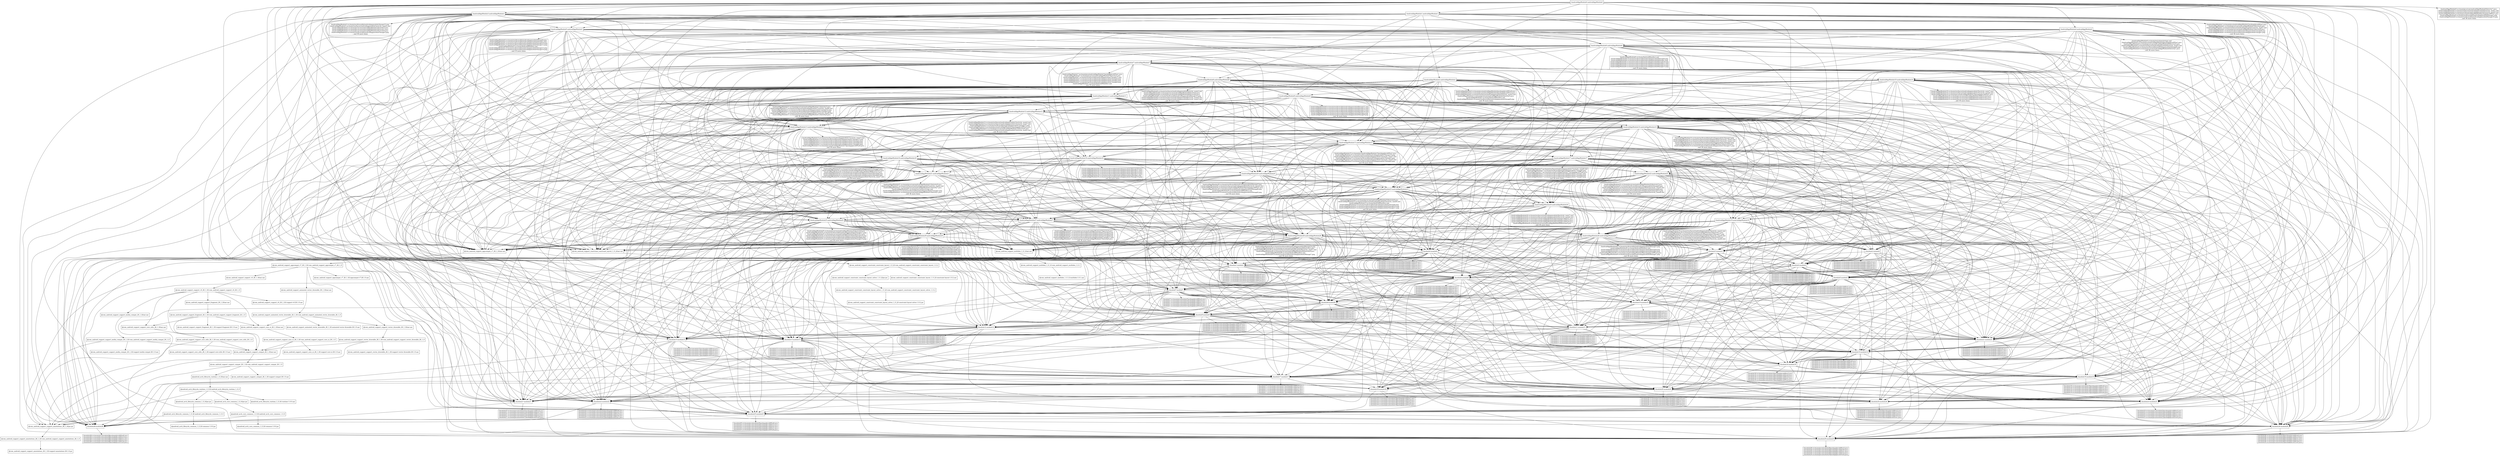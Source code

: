 digraph mygraph {
  node [shape=box];
"//androidAppModule0:androidAppModule0"
"//androidAppModule0:androidAppModule0" -> "//androidAppModule1:androidAppModule1"
"//androidAppModule0:androidAppModule0" -> "//androidAppModule10:androidAppModule10"
"//androidAppModule0:androidAppModule0" -> "//androidAppModule11:androidAppModule11"
"//androidAppModule0:androidAppModule0" -> "//androidAppModule12:androidAppModule12"
"//androidAppModule0:androidAppModule0" -> "//androidAppModule15:androidAppModule15"
"//androidAppModule0:androidAppModule0" -> "//androidAppModule16:androidAppModule16"
"//androidAppModule0:androidAppModule0" -> "//androidAppModule23:androidAppModule23"
"//androidAppModule0:androidAppModule0" -> "//androidAppModule24:androidAppModule24"
"//androidAppModule0:androidAppModule0" -> "//androidAppModule25:androidAppModule25"
"//androidAppModule0:androidAppModule0" -> "//androidAppModule26:androidAppModule26"
"//androidAppModule0:androidAppModule0" -> "//androidAppModule27:androidAppModule27"
"//androidAppModule0:androidAppModule0" -> "//androidAppModule29:androidAppModule29"
"//androidAppModule0:androidAppModule0" -> "//module6:module6"
"//androidAppModule0:androidAppModule0" -> "//androidAppModule0:src/main/java/com/androidAppModule0/Activity7.java\n//androidAppModule0:src/main/res/layout/androidappmodule0activity_main1.xml\n//androidAppModule0:src/main/res/layout/androidappmodule0activity_main5.xml\n//androidAppModule0:src/main/java/androidAppModule0packageJava0/Foo1.java\n//androidAppModule0:src/main/res/drawable/androidappmodule0image1.png\n//androidAppModule0:src/main/res/drawable/androidappmodule0image10.png\n...and 36 more items"
"//androidAppModule0:androidAppModule0" -> "//androidAppModule3:androidAppModule3"
"//androidAppModule0:androidAppModule0" -> "@com_android_support_multidex_1_0_1//aar:aar"
"//androidAppModule0:androidAppModule0" -> "@com_android_support_constraint_constraint_layout_1_0_2//aar:aar"
"//androidAppModule0:androidAppModule0" -> "@com_android_support_appcompat_v7_26_1_0//aar:aar"
"//androidAppModule0:androidAppModule0" -> "//module9:module9"
"//androidAppModule0:androidAppModule0" -> "//module5:module5"
"//androidAppModule0:androidAppModule0" -> "//module4:module4"
"//androidAppModule0:androidAppModule0" -> "//module3:module3"
"//androidAppModule0:androidAppModule0" -> "//module26:module26"
"//androidAppModule0:androidAppModule0" -> "//module22:module22"
"//androidAppModule0:androidAppModule0" -> "//module21:module21"
"//androidAppModule0:androidAppModule0" -> "//module19:module19"
"//androidAppModule0:androidAppModule0" -> "//module20:module20"
"//androidAppModule0:androidAppModule0" -> "//module16:module16"
"//androidAppModule0:androidAppModule0" -> "//module0:module0"
"//androidAppModule0:androidAppModule0" -> "//androidAppModule5:androidAppModule5"
"//androidAppModule0:androidAppModule0" -> "//androidAppModule4:androidAppModule4"
"//androidAppModule4:androidAppModule4"
"//androidAppModule4:androidAppModule4" -> "//androidAppModule28:androidAppModule28"
"//androidAppModule4:androidAppModule4" -> "@com_android_support_constraint_constraint_layout_1_0_2//aar:aar"
"//androidAppModule4:androidAppModule4" -> "@com_android_support_appcompat_v7_26_1_0//aar:aar"
"//androidAppModule4:androidAppModule4" -> "//module5:module5"
"//androidAppModule4:androidAppModule4" -> "//module29:module29"
"//androidAppModule4:androidAppModule4" -> "//module4:module4"
"//androidAppModule4:androidAppModule4" -> "//module27:module27"
"//androidAppModule4:androidAppModule4" -> "//module26:module26"
"//androidAppModule4:androidAppModule4" -> "//module25:module25"
"//androidAppModule4:androidAppModule4" -> "//module24:module24"
"//androidAppModule4:androidAppModule4" -> "//module21:module21"
"//androidAppModule4:androidAppModule4" -> "//module16:module16"
"//androidAppModule4:androidAppModule4" -> "//module14:module14"
"//androidAppModule4:androidAppModule4" -> "//module13:module13"
"//androidAppModule4:androidAppModule4" -> "//module20:module20"
"//androidAppModule4:androidAppModule4" -> "//module12:module12"
"//androidAppModule4:androidAppModule4" -> "//module1:module1"
"//androidAppModule4:androidAppModule4" -> "//androidAppModule7:androidAppModule7"
"//androidAppModule4:androidAppModule4" -> "//androidAppModule6:androidAppModule6"
"//androidAppModule4:androidAppModule4" -> "//androidAppModule26:androidAppModule26"
"//androidAppModule4:androidAppModule4" -> "//androidAppModule24:androidAppModule24"
"//androidAppModule4:androidAppModule4" -> "//androidAppModule18:androidAppModule18"
"//androidAppModule4:androidAppModule4" -> "//androidAppModule22:androidAppModule22"
"//androidAppModule4:androidAppModule4" -> "//androidAppModule17:androidAppModule17"
"//androidAppModule4:androidAppModule4" -> "//androidAppModule10:androidAppModule10"
"//androidAppModule4:androidAppModule4" -> "//androidAppModule14:androidAppModule14"
"//androidAppModule4:androidAppModule4" -> "//androidAppModule9:androidAppModule9"
"//androidAppModule4:androidAppModule4" -> "//module11:module11"
"//androidAppModule4:androidAppModule4" -> "//module15:module15"
"//androidAppModule4:androidAppModule4" -> "//module23:module23"
"//androidAppModule4:androidAppModule4" -> "@com_android_support_multidex_1_0_1//aar:aar"
"//androidAppModule4:androidAppModule4" -> "//androidAppModule4:src/main/res/values/strings.xml\n//androidAppModule4:src/main/java/androidAppModule4packageJava0/Foo1.java\n//androidAppModule4:src/main/java/com/androidAppModule4/Activity0.java\n//androidAppModule4:src/main/res/layout/androidappmodule4activity_main5.xml\n//androidAppModule4:src/main/res/drawable/androidappmodule4image8.png\n//androidAppModule4:src/main/java/com/androidAppModule4/Activity1.java\n...and 36 more items"
"//androidAppModule4:src/main/res/values/strings.xml\n//androidAppModule4:src/main/java/androidAppModule4packageJava0/Foo1.java\n//androidAppModule4:src/main/java/com/androidAppModule4/Activity0.java\n//androidAppModule4:src/main/res/layout/androidappmodule4activity_main5.xml\n//androidAppModule4:src/main/res/drawable/androidappmodule4image8.png\n//androidAppModule4:src/main/java/com/androidAppModule4/Activity1.java\n...and 36 more items"
"//androidAppModule3:androidAppModule3"
"//androidAppModule3:androidAppModule3" -> "//androidAppModule20:androidAppModule20"
"//androidAppModule3:androidAppModule3" -> "//module12:module12"
"//androidAppModule3:androidAppModule3" -> "//androidAppModule3:src/main/res/drawable/androidappmodule3image12.png\n//androidAppModule3:src/main/res/layout/androidappmodule3activity_main2.xml\n//androidAppModule3:src/main/java/com/androidAppModule3/Activity5.java\n//androidAppModule3:src/main/java/com/androidAppModule3/Activity1.java\n//androidAppModule3:src/main/java/com/androidAppModule3/Activity0.java\n//androidAppModule3:src/main/res/drawable/androidappmodule3image3.png\n...and 36 more items"
"//androidAppModule3:androidAppModule3" -> "@com_android_support_multidex_1_0_1//aar:aar"
"//androidAppModule3:androidAppModule3" -> "@com_android_support_constraint_constraint_layout_1_0_2//aar:aar"
"//androidAppModule3:androidAppModule3" -> "@com_android_support_appcompat_v7_26_1_0//aar:aar"
"//androidAppModule3:androidAppModule3" -> "//module9:module9"
"//androidAppModule3:androidAppModule3" -> "//module5:module5"
"//androidAppModule3:androidAppModule3" -> "//module4:module4"
"//androidAppModule3:androidAppModule3" -> "//module29:module29"
"//androidAppModule3:androidAppModule3" -> "//module28:module28"
"//androidAppModule3:androidAppModule3" -> "//module26:module26"
"//androidAppModule3:androidAppModule3" -> "//module25:module25"
"//androidAppModule3:androidAppModule3" -> "//module14:module14"
"//androidAppModule3:androidAppModule3" -> "//androidAppModule7:androidAppModule7"
"//androidAppModule3:androidAppModule3" -> "//androidAppModule5:androidAppModule5"
"//androidAppModule3:androidAppModule3" -> "//androidAppModule29:androidAppModule29"
"//androidAppModule3:androidAppModule3" -> "//androidAppModule27:androidAppModule27"
"//androidAppModule3:androidAppModule3" -> "//androidAppModule26:androidAppModule26"
"//androidAppModule3:androidAppModule3" -> "//androidAppModule25:androidAppModule25"
"//androidAppModule3:androidAppModule3" -> "//androidAppModule23:androidAppModule23"
"//androidAppModule3:androidAppModule3" -> "//androidAppModule24:androidAppModule24"
"//androidAppModule3:androidAppModule3" -> "//androidAppModule21:androidAppModule21"
"//androidAppModule3:androidAppModule3" -> "//androidAppModule18:androidAppModule18"
"//androidAppModule3:androidAppModule3" -> "//androidAppModule15:androidAppModule15"
"//androidAppModule3:androidAppModule3" -> "//androidAppModule13:androidAppModule13"
"//androidAppModule3:androidAppModule3" -> "//androidAppModule11:androidAppModule11"
"//androidAppModule3:src/main/res/drawable/androidappmodule3image12.png\n//androidAppModule3:src/main/res/layout/androidappmodule3activity_main2.xml\n//androidAppModule3:src/main/java/com/androidAppModule3/Activity5.java\n//androidAppModule3:src/main/java/com/androidAppModule3/Activity1.java\n//androidAppModule3:src/main/java/com/androidAppModule3/Activity0.java\n//androidAppModule3:src/main/res/drawable/androidappmodule3image3.png\n...and 36 more items"
"//androidAppModule0:src/main/java/com/androidAppModule0/Activity7.java\n//androidAppModule0:src/main/res/layout/androidappmodule0activity_main1.xml\n//androidAppModule0:src/main/res/layout/androidappmodule0activity_main5.xml\n//androidAppModule0:src/main/java/androidAppModule0packageJava0/Foo1.java\n//androidAppModule0:src/main/res/drawable/androidappmodule0image1.png\n//androidAppModule0:src/main/res/drawable/androidappmodule0image10.png\n...and 36 more items"
"//androidAppModule1:androidAppModule1"
"//androidAppModule1:androidAppModule1" -> "//androidAppModule12:androidAppModule12"
"//androidAppModule1:androidAppModule1" -> "//androidAppModule13:androidAppModule13"
"//androidAppModule1:androidAppModule1" -> "//androidAppModule14:androidAppModule14"
"//androidAppModule1:androidAppModule1" -> "//androidAppModule17:androidAppModule17"
"//androidAppModule1:androidAppModule1" -> "//androidAppModule19:androidAppModule19"
"//androidAppModule1:androidAppModule1" -> "//androidAppModule2:androidAppModule2"
"//androidAppModule1:androidAppModule1" -> "//androidAppModule25:androidAppModule25"
"//androidAppModule1:androidAppModule1" -> "//androidAppModule26:androidAppModule26"
"//androidAppModule1:androidAppModule1" -> "//androidAppModule29:androidAppModule29"
"//androidAppModule1:androidAppModule1" -> "//androidAppModule5:androidAppModule5"
"//androidAppModule1:androidAppModule1" -> "//androidAppModule9:androidAppModule9"
"//androidAppModule1:androidAppModule1" -> "//module2:module2"
"//androidAppModule1:androidAppModule1" -> "@com_android_support_multidex_1_0_1//aar:aar"
"//androidAppModule1:androidAppModule1" -> "//androidAppModule1:src/main/java/androidAppModule1packageJava0/Foo1.java\n//androidAppModule1:src/main/java/com/androidAppModule1/Activity6.java\n//androidAppModule1:src/main/res/layout/androidappmodule1activity_main7.xml\n//androidAppModule1:src/main/java/com/androidAppModule1/Activity8.java\n//androidAppModule1:src/main/res/drawable/androidappmodule1image6.png\n//androidAppModule1:src/main/res/drawable/androidappmodule1image1.png\n...and 36 more items"
"//androidAppModule1:androidAppModule1" -> "@com_android_support_constraint_constraint_layout_1_0_2//aar:aar"
"//androidAppModule1:androidAppModule1" -> "@com_android_support_appcompat_v7_26_1_0//aar:aar"
"//androidAppModule1:androidAppModule1" -> "//module9:module9"
"//androidAppModule1:androidAppModule1" -> "//module6:module6"
"//androidAppModule1:androidAppModule1" -> "//module28:module28"
"//androidAppModule1:androidAppModule1" -> "//module22:module22"
"//androidAppModule1:androidAppModule1" -> "//androidAppModule6:androidAppModule6"
"//androidAppModule1:androidAppModule1" -> "//module13:module13"
"//androidAppModule1:androidAppModule1" -> "//module10:module10"
"//androidAppModule1:androidAppModule1" -> "//module0:module0"
"//androidAppModule1:androidAppModule1" -> "//androidAppModule8:androidAppModule8"
"//androidAppModule1:androidAppModule1" -> "//module14:module14"
"//androidAppModule1:androidAppModule1" -> "//module23:module23"
"//androidAppModule1:androidAppModule1" -> "//module27:module27"
"//androidAppModule1:androidAppModule1" -> "//module24:module24"
"//androidAppModule1:src/main/java/androidAppModule1packageJava0/Foo1.java\n//androidAppModule1:src/main/java/com/androidAppModule1/Activity6.java\n//androidAppModule1:src/main/res/layout/androidappmodule1activity_main7.xml\n//androidAppModule1:src/main/java/com/androidAppModule1/Activity8.java\n//androidAppModule1:src/main/res/drawable/androidappmodule1image6.png\n//androidAppModule1:src/main/res/drawable/androidappmodule1image1.png\n...and 36 more items"
"//androidAppModule5:androidAppModule5"
"//androidAppModule5:androidAppModule5" -> "//androidAppModule12:androidAppModule12"
"//androidAppModule5:androidAppModule5" -> "//androidAppModule21:androidAppModule21"
"//androidAppModule5:androidAppModule5" -> "//module20:module20"
"//androidAppModule5:androidAppModule5" -> "@com_android_support_multidex_1_0_1//aar:aar"
"//androidAppModule5:androidAppModule5" -> "@com_android_support_constraint_constraint_layout_1_0_2//aar:aar"
"//androidAppModule5:androidAppModule5" -> "//androidAppModule13:androidAppModule13"
"//androidAppModule5:androidAppModule5" -> "@com_android_support_appcompat_v7_26_1_0//aar:aar"
"//androidAppModule5:androidAppModule5" -> "//module8:module8"
"//androidAppModule5:androidAppModule5" -> "//module6:module6"
"//androidAppModule5:androidAppModule5" -> "//module3:module3"
"//androidAppModule5:androidAppModule5" -> "//module28:module28"
"//androidAppModule5:androidAppModule5" -> "//module25:module25"
"//androidAppModule5:androidAppModule5" -> "//module19:module19"
"//androidAppModule5:androidAppModule5" -> "//module18:module18"
"//androidAppModule5:androidAppModule5" -> "//module17:module17"
"//androidAppModule5:androidAppModule5" -> "//module15:module15"
"//androidAppModule5:androidAppModule5" -> "//module13:module13"
"//androidAppModule5:androidAppModule5" -> "//module12:module12"
"//androidAppModule5:androidAppModule5" -> "//module11:module11"
"//androidAppModule5:androidAppModule5" -> "//module0:module0"
"//androidAppModule5:androidAppModule5" -> "//androidAppModule7:androidAppModule7"
"//androidAppModule5:androidAppModule5" -> "//androidAppModule27:androidAppModule27"
"//androidAppModule5:androidAppModule5" -> "//androidAppModule26:androidAppModule26"
"//androidAppModule5:androidAppModule5" -> "//androidAppModule25:androidAppModule25"
"//androidAppModule5:androidAppModule5" -> "//androidAppModule24:androidAppModule24"
"//androidAppModule5:androidAppModule5" -> "//androidAppModule18:androidAppModule18"
"//androidAppModule5:androidAppModule5" -> "//androidAppModule16:androidAppModule16"
"//androidAppModule5:androidAppModule5" -> "//androidAppModule6:androidAppModule6"
"//androidAppModule5:androidAppModule5" -> "//androidAppModule5:src/main/res/drawable/androidappmodule5image0.png\n//androidAppModule5:src/main/res/drawable/androidappmodule5image1.png\n//androidAppModule5:src/main/res/drawable/androidappmodule5image10.png\n//androidAppModule5:src/main/res/drawable/androidappmodule5image12.png\n//androidAppModule5:src/main/AndroidManifest.xml\n//androidAppModule5:src/main/res/drawable/androidappmodule5image13.png\n//androidAppModule5:src/main/res/drawable/androidappmodule5image14.png\n...and 35 more items"
"//androidAppModule5:androidAppModule5" -> "//androidAppModule20:androidAppModule20"
"//androidAppModule5:src/main/res/drawable/androidappmodule5image0.png\n//androidAppModule5:src/main/res/drawable/androidappmodule5image1.png\n//androidAppModule5:src/main/res/drawable/androidappmodule5image10.png\n//androidAppModule5:src/main/res/drawable/androidappmodule5image12.png\n//androidAppModule5:src/main/AndroidManifest.xml\n//androidAppModule5:src/main/res/drawable/androidappmodule5image13.png\n//androidAppModule5:src/main/res/drawable/androidappmodule5image14.png\n...and 35 more items"
"//androidAppModule6:androidAppModule6"
"//androidAppModule6:androidAppModule6" -> "//androidAppModule26:androidAppModule26"
"//androidAppModule6:androidAppModule6" -> "//androidAppModule24:androidAppModule24"
"//androidAppModule6:androidAppModule6" -> "//androidAppModule23:androidAppModule23"
"//androidAppModule6:androidAppModule6" -> "//androidAppModule17:androidAppModule17"
"//androidAppModule6:androidAppModule6" -> "//androidAppModule15:androidAppModule15"
"//androidAppModule6:androidAppModule6" -> "//androidAppModule13:androidAppModule13"
"//androidAppModule6:androidAppModule6" -> "//androidAppModule19:androidAppModule19"
"//androidAppModule6:androidAppModule6" -> "//androidAppModule28:androidAppModule28"
"//androidAppModule6:androidAppModule6" -> "//module14:module14"
"//androidAppModule6:androidAppModule6" -> "//module25:module25"
"//androidAppModule6:androidAppModule6" -> "@com_android_support_constraint_constraint_layout_1_0_2//aar:aar"
"//androidAppModule6:androidAppModule6" -> "//module7:module7"
"//androidAppModule6:androidAppModule6" -> "@com_android_support_appcompat_v7_26_1_0//aar:aar"
"//androidAppModule6:androidAppModule6" -> "//module9:module9"
"//androidAppModule6:androidAppModule6" -> "@com_android_support_multidex_1_0_1//aar:aar"
"//androidAppModule6:androidAppModule6" -> "//module5:module5"
"//androidAppModule6:androidAppModule6" -> "//module3:module3"
"//androidAppModule6:androidAppModule6" -> "//module29:module29"
"//androidAppModule6:androidAppModule6" -> "//module26:module26"
"//androidAppModule6:androidAppModule6" -> "//module23:module23"
"//androidAppModule6:androidAppModule6" -> "//module21:module21"
"//androidAppModule6:androidAppModule6" -> "//module20:module20"
"//androidAppModule6:androidAppModule6" -> "//module15:module15"
"//androidAppModule6:androidAppModule6" -> "//module12:module12"
"//androidAppModule6:androidAppModule6" -> "//module1:module1"
"//androidAppModule6:androidAppModule6" -> "//androidAppModule7:androidAppModule7"
"//androidAppModule6:androidAppModule6" -> "//androidAppModule8:androidAppModule8"
"//androidAppModule6:androidAppModule6" -> "//module4:module4"
"//androidAppModule6:androidAppModule6" -> "//androidAppModule6:src/main/AndroidManifest.xml\n//androidAppModule6:src/main/res/drawable/androidappmodule6image0.png\n//androidAppModule6:src/main/res/drawable/androidappmodule6image1.png\n//androidAppModule6:src/main/res/drawable/androidappmodule6image10.png\n//androidAppModule6:src/main/res/drawable/androidappmodule6image11.png\n//androidAppModule6:src/main/res/drawable/androidappmodule6image12.png\n//androidAppModule6:src/main/res/drawable/androidappmodule6image13.png\n...and 35 more items"
"//androidAppModule6:androidAppModule6" -> "//androidAppModule27:androidAppModule27"
"//androidAppModule6:src/main/AndroidManifest.xml\n//androidAppModule6:src/main/res/drawable/androidappmodule6image0.png\n//androidAppModule6:src/main/res/drawable/androidappmodule6image1.png\n//androidAppModule6:src/main/res/drawable/androidappmodule6image10.png\n//androidAppModule6:src/main/res/drawable/androidappmodule6image11.png\n//androidAppModule6:src/main/res/drawable/androidappmodule6image12.png\n//androidAppModule6:src/main/res/drawable/androidappmodule6image13.png\n...and 35 more items"
"//androidAppModule7:androidAppModule7"
"//androidAppModule7:androidAppModule7" -> "//androidAppModule7:src/main/java/androidAppModule7packageJava0/Foo1.java\n//androidAppModule7:src/main/java/com/androidAppModule7/Activity5.java\n//androidAppModule7:src/main/res/drawable/androidappmodule7image11.png\n//androidAppModule7:src/main/res/drawable/androidappmodule7image0.png\n//androidAppModule7:src/main/res/drawable/androidappmodule7image5.png\n//androidAppModule7:src/main/res/drawable/androidappmodule7image8.png\n//androidAppModule7:src/main/AndroidManifest.xml\n...and 35 more items"
"//androidAppModule7:androidAppModule7" -> "@com_android_support_multidex_1_0_1//aar:aar"
"//androidAppModule7:androidAppModule7" -> "@com_android_support_constraint_constraint_layout_1_0_2//aar:aar"
"//androidAppModule7:androidAppModule7" -> "@com_android_support_appcompat_v7_26_1_0//aar:aar"
"//androidAppModule7:androidAppModule7" -> "//module7:module7"
"//androidAppModule7:androidAppModule7" -> "//module6:module6"
"//androidAppModule7:androidAppModule7" -> "//module5:module5"
"//androidAppModule7:androidAppModule7" -> "//module4:module4"
"//androidAppModule7:androidAppModule7" -> "//module22:module22"
"//androidAppModule7:androidAppModule7" -> "//module20:module20"
"//androidAppModule7:androidAppModule7" -> "//module2:module2"
"//androidAppModule7:androidAppModule7" -> "//module17:module17"
"//androidAppModule7:androidAppModule7" -> "//module15:module15"
"//androidAppModule7:androidAppModule7" -> "//module14:module14"
"//androidAppModule7:androidAppModule7" -> "//module11:module11"
"//androidAppModule7:androidAppModule7" -> "//module12:module12"
"//androidAppModule7:androidAppModule7" -> "//androidAppModule9:androidAppModule9"
"//androidAppModule7:androidAppModule7" -> "//androidAppModule8:androidAppModule8"
"//androidAppModule7:androidAppModule7" -> "//androidAppModule29:androidAppModule29"
"//androidAppModule7:androidAppModule7" -> "//androidAppModule24:androidAppModule24"
"//androidAppModule7:androidAppModule7" -> "//androidAppModule27:androidAppModule27"
"//androidAppModule7:androidAppModule7" -> "//androidAppModule23:androidAppModule23"
"//androidAppModule7:androidAppModule7" -> "//androidAppModule21:androidAppModule21"
"//androidAppModule7:androidAppModule7" -> "//androidAppModule20:androidAppModule20"
"//androidAppModule7:androidAppModule7" -> "//androidAppModule19:androidAppModule19"
"//androidAppModule7:androidAppModule7" -> "//androidAppModule15:androidAppModule15"
"//androidAppModule7:androidAppModule7" -> "//androidAppModule13:androidAppModule13"
"//androidAppModule7:androidAppModule7" -> "//androidAppModule11:androidAppModule11"
"//androidAppModule7:androidAppModule7" -> "//androidAppModule10:androidAppModule10"
"//androidAppModule7:androidAppModule7" -> "//module0:module0"
"//androidAppModule7:androidAppModule7" -> "//module21:module21"
"//androidAppModule7:androidAppModule7" -> "//module29:module29"
"//androidAppModule7:androidAppModule7" -> "//module8:module8"
"//androidAppModule10:androidAppModule10"
"//androidAppModule10:androidAppModule10" -> "//androidAppModule11:androidAppModule11"
"//androidAppModule10:androidAppModule10" -> "//androidAppModule12:androidAppModule12"
"//androidAppModule10:androidAppModule10" -> "//androidAppModule13:androidAppModule13"
"//androidAppModule10:androidAppModule10" -> "//androidAppModule14:androidAppModule14"
"//androidAppModule10:androidAppModule10" -> "//androidAppModule21:androidAppModule21"
"//androidAppModule10:androidAppModule10" -> "//androidAppModule22:androidAppModule22"
"//androidAppModule10:androidAppModule10" -> "//androidAppModule26:androidAppModule26"
"//androidAppModule10:androidAppModule10" -> "//androidAppModule27:androidAppModule27"
"//androidAppModule10:androidAppModule10" -> "//androidAppModule10:src/main/res/layout/androidappmodule10activity_main7.xml\n//androidAppModule10:src/main/res/layout/androidappmodule10activity_main8.xml\n//androidAppModule10:src/main/java/androidAppModule10packageJava0/Foo1.java\n//androidAppModule10:src/main/java/com/androidAppModule10/Activity0.java\n//androidAppModule10:src/main/java/com/androidAppModule10/Activity2.java\n//androidAppModule10:src/main/java/com/androidAppModule10/Activity4.java\n...and 36 more items"
"//androidAppModule10:androidAppModule10" -> "//module0:module0"
"//androidAppModule10:androidAppModule10" -> "@com_android_support_multidex_1_0_1//aar:aar"
"//androidAppModule10:androidAppModule10" -> "@com_android_support_constraint_constraint_layout_1_0_2//aar:aar"
"//androidAppModule10:androidAppModule10" -> "@com_android_support_appcompat_v7_26_1_0//aar:aar"
"//androidAppModule10:androidAppModule10" -> "//module7:module7"
"//androidAppModule10:androidAppModule10" -> "//module5:module5"
"//androidAppModule10:androidAppModule10" -> "//module4:module4"
"//androidAppModule10:androidAppModule10" -> "//module3:module3"
"//androidAppModule10:androidAppModule10" -> "//module29:module29"
"//androidAppModule10:androidAppModule10" -> "//module27:module27"
"//androidAppModule10:androidAppModule10" -> "//module26:module26"
"//androidAppModule10:androidAppModule10" -> "//module25:module25"
"//androidAppModule10:androidAppModule10" -> "//module24:module24"
"//androidAppModule10:androidAppModule10" -> "//module22:module22"
"//androidAppModule10:androidAppModule10" -> "//module21:module21"
"//androidAppModule10:androidAppModule10" -> "//module20:module20"
"//androidAppModule10:androidAppModule10" -> "//module19:module19"
"//androidAppModule10:androidAppModule10" -> "//module18:module18"
"//androidAppModule10:androidAppModule10" -> "//module17:module17"
"//androidAppModule10:androidAppModule10" -> "//module11:module11"
"//androidAppModule10:src/main/res/layout/androidappmodule10activity_main7.xml\n//androidAppModule10:src/main/res/layout/androidappmodule10activity_main8.xml\n//androidAppModule10:src/main/java/androidAppModule10packageJava0/Foo1.java\n//androidAppModule10:src/main/java/com/androidAppModule10/Activity0.java\n//androidAppModule10:src/main/java/com/androidAppModule10/Activity2.java\n//androidAppModule10:src/main/java/com/androidAppModule10/Activity4.java\n...and 36 more items"
"//androidAppModule8:androidAppModule8"
"//androidAppModule8:androidAppModule8" -> "//androidAppModule12:androidAppModule12"
"//androidAppModule8:androidAppModule8" -> "//androidAppModule15:androidAppModule15"
"//androidAppModule8:androidAppModule8" -> "//androidAppModule18:androidAppModule18"
"//androidAppModule8:androidAppModule8" -> "//androidAppModule19:androidAppModule19"
"//androidAppModule8:androidAppModule8" -> "//androidAppModule22:androidAppModule22"
"//androidAppModule8:androidAppModule8" -> "//androidAppModule21:androidAppModule21"
"//androidAppModule8:androidAppModule8" -> "//androidAppModule20:androidAppModule20"
"//androidAppModule8:androidAppModule8" -> "//androidAppModule16:androidAppModule16"
"//androidAppModule8:androidAppModule8" -> "//androidAppModule13:androidAppModule13"
"//androidAppModule8:androidAppModule8" -> "//androidAppModule11:androidAppModule11"
"//androidAppModule8:androidAppModule8" -> "//androidAppModule26:androidAppModule26"
"//androidAppModule8:androidAppModule8" -> "//androidAppModule29:androidAppModule29"
"//androidAppModule8:androidAppModule8" -> "//androidAppModule8:src/main/res/layout/androidappmodule8activity_main2.xml\n//androidAppModule8:src/main/java/com/androidAppModule8/Activity4.java\n//androidAppModule8:src/main/java/com/androidAppModule8/Activity9.java\n//androidAppModule8:src/main/res/drawable/androidappmodule8image12.png\n//androidAppModule8:src/main/res/layout/androidappmodule8activity_main4.xml\n//androidAppModule8:src/main/res/layout/androidappmodule8activity_main5.xml\n...and 36 more items"
"//androidAppModule8:androidAppModule8" -> "@com_android_support_constraint_constraint_layout_1_0_2//aar:aar"
"//androidAppModule8:androidAppModule8" -> "@com_android_support_appcompat_v7_26_1_0//aar:aar"
"//androidAppModule8:androidAppModule8" -> "//module8:module8"
"//androidAppModule8:androidAppModule8" -> "//module6:module6"
"//androidAppModule8:androidAppModule8" -> "//module5:module5"
"//androidAppModule8:androidAppModule8" -> "//module4:module4"
"//androidAppModule8:androidAppModule8" -> "//module28:module28"
"//androidAppModule8:androidAppModule8" -> "//module27:module27"
"//androidAppModule8:androidAppModule8" -> "//module26:module26"
"//androidAppModule8:androidAppModule8" -> "//module25:module25"
"//androidAppModule8:androidAppModule8" -> "//module22:module22"
"//androidAppModule8:androidAppModule8" -> "//module2:module2"
"//androidAppModule8:androidAppModule8" -> "//module16:module16"
"//androidAppModule8:androidAppModule8" -> "//module15:module15"
"//androidAppModule8:androidAppModule8" -> "//module14:module14"
"//androidAppModule8:androidAppModule8" -> "//module0:module0"
"//androidAppModule8:androidAppModule8" -> "//module1:module1"
"//androidAppModule8:androidAppModule8" -> "//androidAppModule9:androidAppModule9"
"//androidAppModule8:androidAppModule8" -> "//androidAppModule27:androidAppModule27"
"//androidAppModule8:androidAppModule8" -> "@com_android_support_multidex_1_0_1//aar:aar"
"//androidAppModule8:androidAppModule8" -> "//module24:module24"
"//androidAppModule8:src/main/res/layout/androidappmodule8activity_main2.xml\n//androidAppModule8:src/main/java/com/androidAppModule8/Activity4.java\n//androidAppModule8:src/main/java/com/androidAppModule8/Activity9.java\n//androidAppModule8:src/main/res/drawable/androidappmodule8image12.png\n//androidAppModule8:src/main/res/layout/androidappmodule8activity_main4.xml\n//androidAppModule8:src/main/res/layout/androidappmodule8activity_main5.xml\n...and 36 more items"
"//androidAppModule11:androidAppModule11"
"//androidAppModule11:androidAppModule11" -> "//androidAppModule12:androidAppModule12"
"//androidAppModule11:androidAppModule11" -> "//androidAppModule13:androidAppModule13"
"//androidAppModule11:androidAppModule11" -> "//androidAppModule14:androidAppModule14"
"//androidAppModule11:androidAppModule11" -> "//androidAppModule16:androidAppModule16"
"//androidAppModule11:androidAppModule11" -> "//androidAppModule17:androidAppModule17"
"//androidAppModule11:androidAppModule11" -> "//androidAppModule23:androidAppModule23"
"//androidAppModule11:androidAppModule11" -> "//androidAppModule24:androidAppModule24"
"//androidAppModule11:androidAppModule11" -> "//androidAppModule25:androidAppModule25"
"//androidAppModule11:androidAppModule11" -> "//androidAppModule26:androidAppModule26"
"//androidAppModule11:androidAppModule11" -> "//module0:module0"
"//androidAppModule11:androidAppModule11" -> "//module1:module1"
"//androidAppModule11:androidAppModule11" -> "@com_android_support_constraint_constraint_layout_1_0_2//aar:aar"
"//androidAppModule11:androidAppModule11" -> "//androidAppModule11:src/main/java/com/androidAppModule11/Activity3.java\n//androidAppModule11:src/main/res/layout/androidappmodule11activity_main6.xml\n//androidAppModule11:src/main/res/drawable/androidappmodule11image12.png\n//androidAppModule11:src/main/res/drawable/androidappmodule11image3.png\n//androidAppModule11:src/main/res/layout/androidappmodule11activity_main9.xml\n//androidAppModule11:src/main/java/com/androidAppModule11/Activity4.java\n...and 36 more items"
"//androidAppModule11:androidAppModule11" -> "@com_android_support_multidex_1_0_1//aar:aar"
"//androidAppModule11:androidAppModule11" -> "@com_android_support_appcompat_v7_26_1_0//aar:aar"
"//androidAppModule11:androidAppModule11" -> "//module9:module9"
"//androidAppModule11:androidAppModule11" -> "//module4:module4"
"//androidAppModule11:androidAppModule11" -> "//module8:module8"
"//androidAppModule11:androidAppModule11" -> "//module6:module6"
"//androidAppModule11:androidAppModule11" -> "//module11:module11"
"//androidAppModule11:androidAppModule11" -> "//module29:module29"
"//androidAppModule11:androidAppModule11" -> "//module27:module27"
"//androidAppModule11:androidAppModule11" -> "//module26:module26"
"//androidAppModule11:androidAppModule11" -> "//module25:module25"
"//androidAppModule11:androidAppModule11" -> "//module22:module22"
"//androidAppModule11:androidAppModule11" -> "//module21:module21"
"//androidAppModule11:androidAppModule11" -> "//module19:module19"
"//androidAppModule11:androidAppModule11" -> "//module17:module17"
"//androidAppModule11:androidAppModule11" -> "//module16:module16"
"//androidAppModule11:androidAppModule11" -> "//module13:module13"
"//androidAppModule11:src/main/java/com/androidAppModule11/Activity3.java\n//androidAppModule11:src/main/res/layout/androidappmodule11activity_main6.xml\n//androidAppModule11:src/main/res/drawable/androidappmodule11image12.png\n//androidAppModule11:src/main/res/drawable/androidappmodule11image3.png\n//androidAppModule11:src/main/res/layout/androidappmodule11activity_main9.xml\n//androidAppModule11:src/main/java/com/androidAppModule11/Activity4.java\n...and 36 more items"
"//androidAppModule7:src/main/java/androidAppModule7packageJava0/Foo1.java\n//androidAppModule7:src/main/java/com/androidAppModule7/Activity5.java\n//androidAppModule7:src/main/res/drawable/androidappmodule7image11.png\n//androidAppModule7:src/main/res/drawable/androidappmodule7image0.png\n//androidAppModule7:src/main/res/drawable/androidappmodule7image5.png\n//androidAppModule7:src/main/res/drawable/androidappmodule7image8.png\n//androidAppModule7:src/main/AndroidManifest.xml\n...and 35 more items"
"//androidAppModule2:androidAppModule2"
"//androidAppModule2:androidAppModule2" -> "//androidAppModule13:androidAppModule13"
"//androidAppModule2:androidAppModule2" -> "//androidAppModule15:androidAppModule15"
"//androidAppModule2:androidAppModule2" -> "//androidAppModule18:androidAppModule18"
"//androidAppModule2:androidAppModule2" -> "//androidAppModule19:androidAppModule19"
"//androidAppModule2:androidAppModule2" -> "//androidAppModule25:androidAppModule25"
"//androidAppModule2:androidAppModule2" -> "//androidAppModule26:androidAppModule26"
"//androidAppModule2:androidAppModule2" -> "//module4:module4"
"//androidAppModule2:androidAppModule2" -> "//androidAppModule20:androidAppModule20"
"//androidAppModule2:androidAppModule2" -> "//androidAppModule2:src/main/java/androidAppModule2packageJava0/Foo0.java\n//androidAppModule2:src/main/java/androidAppModule2packageJava0/Foo3.java\n//androidAppModule2:src/main/res/layout/androidappmodule2activity_main5.xml\n//androidAppModule2:src/main/java/com/androidAppModule2/Activity5.java\n//androidAppModule2:src/main/AndroidManifest.xml\n//androidAppModule2:src/main/res/drawable/androidappmodule2image6.png\n...and 36 more items"
"//androidAppModule2:androidAppModule2" -> "//module9:module9"
"//androidAppModule2:androidAppModule2" -> "@com_android_support_multidex_1_0_1//aar:aar"
"//androidAppModule2:androidAppModule2" -> "@com_android_support_constraint_constraint_layout_1_0_2//aar:aar"
"//androidAppModule2:androidAppModule2" -> "@com_android_support_appcompat_v7_26_1_0//aar:aar"
"//androidAppModule2:androidAppModule2" -> "//module7:module7"
"//androidAppModule2:androidAppModule2" -> "//module6:module6"
"//androidAppModule2:androidAppModule2" -> "//module3:module3"
"//androidAppModule2:androidAppModule2" -> "//module27:module27"
"//androidAppModule2:androidAppModule2" -> "//module26:module26"
"//androidAppModule2:androidAppModule2" -> "//module25:module25"
"//androidAppModule2:androidAppModule2" -> "//module24:module24"
"//androidAppModule2:androidAppModule2" -> "//module21:module21"
"//androidAppModule2:androidAppModule2" -> "//module23:module23"
"//androidAppModule2:androidAppModule2" -> "//module16:module16"
"//androidAppModule2:androidAppModule2" -> "//module19:module19"
"//androidAppModule2:androidAppModule2" -> "//module0:module0"
"//androidAppModule2:androidAppModule2" -> "//androidAppModule9:androidAppModule9"
"//androidAppModule2:androidAppModule2" -> "//androidAppModule23:androidAppModule23"
"//androidAppModule2:androidAppModule2" -> "//androidAppModule22:androidAppModule22"
"//androidAppModule2:androidAppModule2" -> "//androidAppModule21:androidAppModule21"
"//androidAppModule2:androidAppModule2" -> "//androidAppModule27:androidAppModule27"
"//androidAppModule2:androidAppModule2" -> "//androidAppModule28:androidAppModule28"
"//androidAppModule2:androidAppModule2" -> "//androidAppModule29:androidAppModule29"
"//androidAppModule2:androidAppModule2" -> "//module29:module29"
"//androidAppModule9:androidAppModule9"
"//androidAppModule9:androidAppModule9" -> "//module13:module13"
"//androidAppModule9:androidAppModule9" -> "//module2:module2"
"//androidAppModule9:androidAppModule9" -> "//module25:module25"
"//androidAppModule9:androidAppModule9" -> "@com_android_support_multidex_1_0_1//aar:aar"
"//androidAppModule9:androidAppModule9" -> "@com_android_support_constraint_constraint_layout_1_0_2//aar:aar"
"//androidAppModule9:androidAppModule9" -> "//androidAppModule9:src/main/res/drawable/androidappmodule9image11.png\n//androidAppModule9:src/main/res/drawable/androidappmodule9image12.png\n//androidAppModule9:src/main/res/drawable/androidappmodule9image13.png\n//androidAppModule9:src/main/res/drawable/androidappmodule9image14.png\n//androidAppModule9:src/main/res/drawable/androidappmodule9image2.png\n//androidAppModule9:src/main/res/drawable/androidappmodule9image9.png\n...and 36 more items"
"//androidAppModule9:androidAppModule9" -> "//module5:module5"
"//androidAppModule9:androidAppModule9" -> "//module28:module28"
"//androidAppModule9:androidAppModule9" -> "//module27:module27"
"//androidAppModule9:androidAppModule9" -> "//module21:module21"
"//androidAppModule9:androidAppModule9" -> "//module24:module24"
"//androidAppModule9:androidAppModule9" -> "//module23:module23"
"//androidAppModule9:androidAppModule9" -> "//module22:module22"
"//androidAppModule9:androidAppModule9" -> "//module12:module12"
"//androidAppModule9:androidAppModule9" -> "//module11:module11"
"//androidAppModule9:androidAppModule9" -> "//module10:module10"
"//androidAppModule9:androidAppModule9" -> "//androidAppModule28:androidAppModule28"
"//androidAppModule9:androidAppModule9" -> "//module0:module0"
"//androidAppModule9:androidAppModule9" -> "//androidAppModule27:androidAppModule27"
"//androidAppModule9:androidAppModule9" -> "//androidAppModule25:androidAppModule25"
"//androidAppModule9:androidAppModule9" -> "//androidAppModule24:androidAppModule24"
"//androidAppModule9:androidAppModule9" -> "//androidAppModule23:androidAppModule23"
"//androidAppModule9:androidAppModule9" -> "//androidAppModule18:androidAppModule18"
"//androidAppModule9:androidAppModule9" -> "//androidAppModule16:androidAppModule16"
"//androidAppModule9:androidAppModule9" -> "//androidAppModule15:androidAppModule15"
"//androidAppModule9:androidAppModule9" -> "//androidAppModule13:androidAppModule13"
"//androidAppModule9:androidAppModule9" -> "//androidAppModule14:androidAppModule14"
"//androidAppModule9:androidAppModule9" -> "//androidAppModule12:androidAppModule12"
"//androidAppModule9:androidAppModule9" -> "//module19:module19"
"//androidAppModule9:androidAppModule9" -> "@com_android_support_appcompat_v7_26_1_0//aar:aar"
"//androidAppModule9:src/main/res/drawable/androidappmodule9image11.png\n//androidAppModule9:src/main/res/drawable/androidappmodule9image12.png\n//androidAppModule9:src/main/res/drawable/androidappmodule9image13.png\n//androidAppModule9:src/main/res/drawable/androidappmodule9image14.png\n//androidAppModule9:src/main/res/drawable/androidappmodule9image2.png\n//androidAppModule9:src/main/res/drawable/androidappmodule9image9.png\n...and 36 more items"
"//androidAppModule2:src/main/java/androidAppModule2packageJava0/Foo0.java\n//androidAppModule2:src/main/java/androidAppModule2packageJava0/Foo3.java\n//androidAppModule2:src/main/res/layout/androidappmodule2activity_main5.xml\n//androidAppModule2:src/main/java/com/androidAppModule2/Activity5.java\n//androidAppModule2:src/main/AndroidManifest.xml\n//androidAppModule2:src/main/res/drawable/androidappmodule2image6.png\n...and 36 more items"
"//androidAppModule13:androidAppModule13"
"//androidAppModule13:androidAppModule13" -> "//androidAppModule15:androidAppModule15"
"//androidAppModule13:androidAppModule13" -> "//androidAppModule16:androidAppModule16"
"//androidAppModule13:androidAppModule13" -> "//androidAppModule22:androidAppModule22"
"//androidAppModule13:androidAppModule13" -> "//androidAppModule23:androidAppModule23"
"//androidAppModule13:androidAppModule13" -> "//androidAppModule26:androidAppModule26"
"//androidAppModule13:androidAppModule13" -> "//androidAppModule27:androidAppModule27"
"//androidAppModule13:androidAppModule13" -> "//androidAppModule28:androidAppModule28"
"//androidAppModule13:androidAppModule13" -> "//androidAppModule29:androidAppModule29"
"//androidAppModule13:androidAppModule13" -> "//module12:module12"
"//androidAppModule13:androidAppModule13" -> "//module14:module14"
"//androidAppModule13:androidAppModule13" -> "//module15:module15"
"//androidAppModule13:androidAppModule13" -> "//module16:module16"
"//androidAppModule13:androidAppModule13" -> "//module22:module22"
"//androidAppModule13:androidAppModule13" -> "@com_android_support_constraint_constraint_layout_1_0_2//aar:aar"
"//androidAppModule13:androidAppModule13" -> "@com_android_support_multidex_1_0_1//aar:aar"
"//androidAppModule13:androidAppModule13" -> "//androidAppModule13:src/main/res/layout/androidappmodule13activity_main3.xml\n//androidAppModule13:src/main/res/drawable/androidappmodule13image13.png\n//androidAppModule13:src/main/res/drawable/androidappmodule13image2.png\n//androidAppModule13:src/main/res/drawable/androidappmodule13image8.png\n//androidAppModule13:src/main/res/drawable/androidappmodule13image6.png\n//androidAppModule13:src/main/java/androidAppModule13packageJava0/Foo0.java\n...and 36 more items"
"//androidAppModule13:androidAppModule13" -> "@com_android_support_appcompat_v7_26_1_0//aar:aar"
"//androidAppModule13:androidAppModule13" -> "//module9:module9"
"//androidAppModule13:androidAppModule13" -> "//module8:module8"
"//androidAppModule13:androidAppModule13" -> "//module2:module2"
"//androidAppModule13:androidAppModule13" -> "//module29:module29"
"//androidAppModule13:androidAppModule13" -> "//module3:module3"
"//androidAppModule13:androidAppModule13" -> "//module28:module28"
"//androidAppModule13:androidAppModule13" -> "//module27:module27"
"//androidAppModule13:androidAppModule13" -> "//module26:module26"
"//androidAppModule13:src/main/res/layout/androidappmodule13activity_main3.xml\n//androidAppModule13:src/main/res/drawable/androidappmodule13image13.png\n//androidAppModule13:src/main/res/drawable/androidappmodule13image2.png\n//androidAppModule13:src/main/res/drawable/androidappmodule13image8.png\n//androidAppModule13:src/main/res/drawable/androidappmodule13image6.png\n//androidAppModule13:src/main/java/androidAppModule13packageJava0/Foo0.java\n...and 36 more items"
"//androidAppModule16:androidAppModule16"
"//androidAppModule16:androidAppModule16" -> "//androidAppModule20:androidAppModule20"
"//androidAppModule16:androidAppModule16" -> "//androidAppModule21:androidAppModule21"
"//androidAppModule16:androidAppModule16" -> "//androidAppModule22:androidAppModule22"
"//androidAppModule16:androidAppModule16" -> "//androidAppModule23:androidAppModule23"
"//androidAppModule16:androidAppModule16" -> "//androidAppModule25:androidAppModule25"
"//androidAppModule16:androidAppModule16" -> "//androidAppModule27:androidAppModule27"
"//androidAppModule16:androidAppModule16" -> "//androidAppModule28:androidAppModule28"
"//androidAppModule16:androidAppModule16" -> "//module22:module22"
"//androidAppModule16:androidAppModule16" -> "//androidAppModule16:src/main/res/drawable/androidappmodule16image3.png\n//androidAppModule16:src/main/java/androidAppModule16packageJava0/Foo3.java\n//androidAppModule16:src/main/java/com/androidAppModule16/Activity3.java\n//androidAppModule16:src/main/res/drawable/androidappmodule16image4.png\n//androidAppModule16:src/main/res/drawable/androidappmodule16image9.png\n//androidAppModule16:src/main/res/layout/androidappmodule16activity_main7.xml\n...and 36 more items"
"//androidAppModule16:androidAppModule16" -> "@com_android_support_multidex_1_0_1//aar:aar"
"//androidAppModule16:androidAppModule16" -> "@com_android_support_constraint_constraint_layout_1_0_2//aar:aar"
"//androidAppModule16:androidAppModule16" -> "@com_android_support_appcompat_v7_26_1_0//aar:aar"
"//androidAppModule16:androidAppModule16" -> "//module6:module6"
"//androidAppModule16:androidAppModule16" -> "//module5:module5"
"//androidAppModule16:androidAppModule16" -> "//module23:module23"
"//androidAppModule16:androidAppModule16" -> "//module21:module21"
"//androidAppModule16:androidAppModule16" -> "//module20:module20"
"//androidAppModule16:androidAppModule16" -> "//module19:module19"
"//androidAppModule16:androidAppModule16" -> "//module2:module2"
"//androidAppModule16:androidAppModule16" -> "//module18:module18"
"//androidAppModule16:androidAppModule16" -> "//module17:module17"
"//androidAppModule16:androidAppModule16" -> "//module16:module16"
"//androidAppModule16:androidAppModule16" -> "//module15:module15"
"//androidAppModule16:androidAppModule16" -> "//module13:module13"
"//androidAppModule16:androidAppModule16" -> "//module12:module12"
"//androidAppModule16:androidAppModule16" -> "//module10:module10"
"//androidAppModule16:androidAppModule16" -> "//module1:module1"
"//androidAppModule16:androidAppModule16" -> "//androidAppModule29:androidAppModule29"
"//androidAppModule16:androidAppModule16" -> "//module25:module25"
"//androidAppModule16:src/main/res/drawable/androidappmodule16image3.png\n//androidAppModule16:src/main/java/androidAppModule16packageJava0/Foo3.java\n//androidAppModule16:src/main/java/com/androidAppModule16/Activity3.java\n//androidAppModule16:src/main/res/drawable/androidappmodule16image4.png\n//androidAppModule16:src/main/res/drawable/androidappmodule16image9.png\n//androidAppModule16:src/main/res/layout/androidappmodule16activity_main7.xml\n...and 36 more items"
"//androidAppModule12:androidAppModule12"
"//androidAppModule12:androidAppModule12" -> "//androidAppModule14:androidAppModule14"
"//androidAppModule12:androidAppModule12" -> "//androidAppModule18:androidAppModule18"
"//androidAppModule12:androidAppModule12" -> "//androidAppModule19:androidAppModule19"
"//androidAppModule12:androidAppModule12" -> "//androidAppModule21:androidAppModule21"
"//androidAppModule12:androidAppModule12" -> "//androidAppModule23:androidAppModule23"
"//androidAppModule12:androidAppModule12" -> "//androidAppModule26:androidAppModule26"
"//androidAppModule12:androidAppModule12" -> "//androidAppModule27:androidAppModule27"
"//androidAppModule12:androidAppModule12" -> "//androidAppModule29:androidAppModule29"
"//androidAppModule12:androidAppModule12" -> "//module25:module25"
"//androidAppModule12:androidAppModule12" -> "//module7:module7"
"//androidAppModule12:androidAppModule12" -> "//androidAppModule12:src/main/res/layout/androidappmodule12activity_main2.xml\n//androidAppModule12:src/main/res/layout/androidappmodule12activity_main7.xml\n//androidAppModule12:src/main/res/drawable/androidappmodule12image13.png\n//androidAppModule12:src/main/java/androidAppModule12packageJava0/Foo2.java\n//androidAppModule12:src/main/java/com/androidAppModule12/Activity6.java\n//androidAppModule12:src/main/res/layout/androidappmodule12activity_main5.xml\n...and 36 more items"
"//androidAppModule12:androidAppModule12" -> "@com_android_support_multidex_1_0_1//aar:aar"
"//androidAppModule12:androidAppModule12" -> "//module5:module5"
"//androidAppModule12:androidAppModule12" -> "@com_android_support_appcompat_v7_26_1_0//aar:aar"
"//androidAppModule12:androidAppModule12" -> "//module29:module29"
"//androidAppModule12:androidAppModule12" -> "//module26:module26"
"//androidAppModule12:androidAppModule12" -> "//module23:module23"
"//androidAppModule12:androidAppModule12" -> "//module22:module22"
"//androidAppModule12:androidAppModule12" -> "//androidAppModule28:androidAppModule28"
"//androidAppModule12:androidAppModule12" -> "//module21:module21"
"//androidAppModule12:androidAppModule12" -> "//module15:module15"
"//androidAppModule12:androidAppModule12" -> "//module13:module13"
"//androidAppModule12:androidAppModule12" -> "//module11:module11"
"//androidAppModule12:androidAppModule12" -> "//module10:module10"
"//androidAppModule12:androidAppModule12" -> "//module28:module28"
"//androidAppModule12:androidAppModule12" -> "@com_android_support_constraint_constraint_layout_1_0_2//aar:aar"
"//androidAppModule12:src/main/res/layout/androidappmodule12activity_main2.xml\n//androidAppModule12:src/main/res/layout/androidappmodule12activity_main7.xml\n//androidAppModule12:src/main/res/drawable/androidappmodule12image13.png\n//androidAppModule12:src/main/java/androidAppModule12packageJava0/Foo2.java\n//androidAppModule12:src/main/java/com/androidAppModule12/Activity6.java\n//androidAppModule12:src/main/res/layout/androidappmodule12activity_main5.xml\n...and 36 more items"
"//androidAppModule18:androidAppModule18"
"//androidAppModule18:androidAppModule18" -> "//androidAppModule21:androidAppModule21"
"//androidAppModule18:androidAppModule18" -> "//androidAppModule23:androidAppModule23"
"//androidAppModule18:androidAppModule18" -> "//androidAppModule24:androidAppModule24"
"//androidAppModule18:androidAppModule18" -> "//androidAppModule25:androidAppModule25"
"//androidAppModule18:androidAppModule18" -> "//androidAppModule27:androidAppModule27"
"//androidAppModule18:androidAppModule18" -> "//androidAppModule28:androidAppModule28"
"//androidAppModule18:androidAppModule18" -> "//androidAppModule29:androidAppModule29"
"//androidAppModule18:androidAppModule18" -> "//module23:module23"
"//androidAppModule18:androidAppModule18" -> "//module22:module22"
"//androidAppModule18:androidAppModule18" -> "//module0:module0"
"//androidAppModule18:androidAppModule18" -> "//module19:module19"
"//androidAppModule18:androidAppModule18" -> "//module16:module16"
"//androidAppModule18:androidAppModule18" -> "//module14:module14"
"//androidAppModule18:androidAppModule18" -> "//module12:module12"
"//androidAppModule18:androidAppModule18" -> "//module11:module11"
"//androidAppModule18:androidAppModule18" -> "//module24:module24"
"//androidAppModule18:androidAppModule18" -> "//androidAppModule18:src/main/res/drawable/androidappmodule18image10.png\n//androidAppModule18:src/main/res/drawable/androidappmodule18image11.png\n//androidAppModule18:src/main/res/drawable/androidappmodule18image12.png\n//androidAppModule18:src/main/res/drawable/androidappmodule18image13.png\n//androidAppModule18:src/main/res/drawable/androidappmodule18image1.png\n//androidAppModule18:src/main/res/drawable/androidappmodule18image14.png\n...and 36 more items"
"//androidAppModule18:androidAppModule18" -> "@com_android_support_constraint_constraint_layout_1_0_2//aar:aar"
"//androidAppModule18:androidAppModule18" -> "@com_android_support_multidex_1_0_1//aar:aar"
"//androidAppModule18:androidAppModule18" -> "@com_android_support_appcompat_v7_26_1_0//aar:aar"
"//androidAppModule18:androidAppModule18" -> "//module7:module7"
"//androidAppModule18:androidAppModule18" -> "//module4:module4"
"//androidAppModule18:androidAppModule18" -> "//module29:module29"
"//androidAppModule18:androidAppModule18" -> "//module9:module9"
"//androidAppModule18:src/main/res/drawable/androidappmodule18image10.png\n//androidAppModule18:src/main/res/drawable/androidappmodule18image11.png\n//androidAppModule18:src/main/res/drawable/androidappmodule18image12.png\n//androidAppModule18:src/main/res/drawable/androidappmodule18image13.png\n//androidAppModule18:src/main/res/drawable/androidappmodule18image1.png\n//androidAppModule18:src/main/res/drawable/androidappmodule18image14.png\n...and 36 more items"
"//androidAppModule14:androidAppModule14"
"//androidAppModule14:androidAppModule14" -> "//androidAppModule15:androidAppModule15"
"//androidAppModule14:androidAppModule14" -> "//androidAppModule20:androidAppModule20"
"//androidAppModule14:androidAppModule14" -> "//androidAppModule21:androidAppModule21"
"//androidAppModule14:androidAppModule14" -> "//androidAppModule26:androidAppModule26"
"//androidAppModule14:androidAppModule14" -> "//androidAppModule28:androidAppModule28"
"//androidAppModule14:androidAppModule14" -> "//androidAppModule29:androidAppModule29"
"//androidAppModule14:androidAppModule14" -> "//module0:module0"
"//androidAppModule14:androidAppModule14" -> "//module1:module1"
"//androidAppModule14:androidAppModule14" -> "//module11:module11"
"//androidAppModule14:androidAppModule14" -> "//module18:module18"
"//androidAppModule14:androidAppModule14" -> "//module21:module21"
"//androidAppModule14:androidAppModule14" -> "//module26:module26"
"//androidAppModule14:androidAppModule14" -> "//module3:module3"
"//androidAppModule14:androidAppModule14" -> "//module5:module5"
"//androidAppModule14:androidAppModule14" -> "@com_android_support_appcompat_v7_26_1_0//aar:aar"
"//androidAppModule14:androidAppModule14" -> "@com_android_support_multidex_1_0_1//aar:aar"
"//androidAppModule14:androidAppModule14" -> "//androidAppModule14:src/main/res/drawable/androidappmodule14image3.png\n//androidAppModule14:src/main/res/layout/androidappmodule14activity_main3.xml\n//androidAppModule14:src/main/res/layout/androidappmodule14activity_main2.xml\n//androidAppModule14:src/main/res/drawable/androidappmodule14image2.png\n//androidAppModule14:src/main/java/com/androidAppModule14/Activity6.java\n//androidAppModule14:src/main/res/drawable/androidappmodule14image11.png\n...and 36 more items"
"//androidAppModule14:androidAppModule14" -> "@com_android_support_constraint_constraint_layout_1_0_2//aar:aar"
"//androidAppModule14:androidAppModule14" -> "//module8:module8"
"//androidAppModule14:androidAppModule14" -> "//module4:module4"
"//androidAppModule14:androidAppModule14" -> "//module13:module13"
"//androidAppModule14:androidAppModule14" -> "//module25:module25"
"//androidAppModule14:androidAppModule14" -> "//module20:module20"
"//androidAppModule14:androidAppModule14" -> "//module19:module19"
"//androidAppModule14:androidAppModule14" -> "//module17:module17"
"//androidAppModule14:androidAppModule14" -> "//module27:module27"
"//androidAppModule14:androidAppModule14" -> "//module29:module29"
"//androidAppModule14:androidAppModule14" -> "//module6:module6"
"//androidAppModule14:src/main/res/drawable/androidappmodule14image3.png\n//androidAppModule14:src/main/res/layout/androidappmodule14activity_main3.xml\n//androidAppModule14:src/main/res/layout/androidappmodule14activity_main2.xml\n//androidAppModule14:src/main/res/drawable/androidappmodule14image2.png\n//androidAppModule14:src/main/java/com/androidAppModule14/Activity6.java\n//androidAppModule14:src/main/res/drawable/androidappmodule14image11.png\n...and 36 more items"
"//androidAppModule15:androidAppModule15"
"//androidAppModule15:androidAppModule15" -> "//androidAppModule17:androidAppModule17"
"//androidAppModule15:androidAppModule15" -> "//androidAppModule19:androidAppModule19"
"//androidAppModule15:androidAppModule15" -> "//androidAppModule20:androidAppModule20"
"//androidAppModule15:androidAppModule15" -> "//androidAppModule21:androidAppModule21"
"//androidAppModule15:androidAppModule15" -> "//androidAppModule26:androidAppModule26"
"//androidAppModule15:androidAppModule15" -> "//androidAppModule27:androidAppModule27"
"//androidAppModule15:androidAppModule15" -> "//androidAppModule28:androidAppModule28"
"//androidAppModule15:androidAppModule15" -> "//androidAppModule29:androidAppModule29"
"//androidAppModule15:androidAppModule15" -> "//module0:module0"
"//androidAppModule15:androidAppModule15" -> "@com_android_support_constraint_constraint_layout_1_0_2//aar:aar"
"//androidAppModule15:androidAppModule15" -> "@com_android_support_multidex_1_0_1//aar:aar"
"//androidAppModule15:androidAppModule15" -> "//module1:module1"
"//androidAppModule15:androidAppModule15" -> "@com_android_support_appcompat_v7_26_1_0//aar:aar"
"//androidAppModule15:androidAppModule15" -> "//module9:module9"
"//androidAppModule15:androidAppModule15" -> "//module7:module7"
"//androidAppModule15:androidAppModule15" -> "//module8:module8"
"//androidAppModule15:androidAppModule15" -> "//androidAppModule15:src/main/java/androidAppModule15packageJava0/Foo1.java\n//androidAppModule15:src/main/res/drawable/androidappmodule15image14.png\n//androidAppModule15:src/main/res/layout/androidappmodule15activity_main7.xml\n//androidAppModule15:src/main/res/drawable/androidappmodule15image3.png\n//androidAppModule15:src/main/res/layout/androidappmodule15activity_main5.xml\n//androidAppModule15:src/main/res/drawable/androidappmodule15image4.png\n...and 36 more items"
"//androidAppModule15:androidAppModule15" -> "//module5:module5"
"//androidAppModule15:androidAppModule15" -> "//module29:module29"
"//androidAppModule15:androidAppModule15" -> "//module27:module27"
"//androidAppModule15:androidAppModule15" -> "//module26:module26"
"//androidAppModule15:androidAppModule15" -> "//module25:module25"
"//androidAppModule15:androidAppModule15" -> "//module24:module24"
"//androidAppModule15:androidAppModule15" -> "//module22:module22"
"//androidAppModule15:androidAppModule15" -> "//module21:module21"
"//androidAppModule15:androidAppModule15" -> "//module20:module20"
"//androidAppModule15:androidAppModule15" -> "//module19:module19"
"//androidAppModule15:androidAppModule15" -> "//module17:module17"
"//androidAppModule15:androidAppModule15" -> "//module14:module14"
"//androidAppModule15:src/main/java/androidAppModule15packageJava0/Foo1.java\n//androidAppModule15:src/main/res/drawable/androidappmodule15image14.png\n//androidAppModule15:src/main/res/layout/androidappmodule15activity_main7.xml\n//androidAppModule15:src/main/res/drawable/androidappmodule15image3.png\n//androidAppModule15:src/main/res/layout/androidappmodule15activity_main5.xml\n//androidAppModule15:src/main/res/drawable/androidappmodule15image4.png\n...and 36 more items"
"//androidAppModule21:androidAppModule21"
"//androidAppModule21:androidAppModule21" -> "//androidAppModule23:androidAppModule23"
"//androidAppModule21:androidAppModule21" -> "//androidAppModule25:androidAppModule25"
"//androidAppModule21:androidAppModule21" -> "//androidAppModule26:androidAppModule26"
"//androidAppModule21:androidAppModule21" -> "//androidAppModule27:androidAppModule27"
"//androidAppModule21:androidAppModule21" -> "//androidAppModule28:androidAppModule28"
"//androidAppModule21:androidAppModule21" -> "//module1:module1"
"//androidAppModule21:androidAppModule21" -> "//module2:module2"
"//androidAppModule21:androidAppModule21" -> "//module18:module18"
"//androidAppModule21:androidAppModule21" -> "//module15:module15"
"//androidAppModule21:androidAppModule21" -> "//module12:module12"
"//androidAppModule21:androidAppModule21" -> "//module13:module13"
"//androidAppModule21:androidAppModule21" -> "//module20:module20"
"//androidAppModule21:androidAppModule21" -> "//module26:module26"
"//androidAppModule21:androidAppModule21" -> "//module22:module22"
"//androidAppModule21:androidAppModule21" -> "//module23:module23"
"//androidAppModule21:androidAppModule21" -> "//module25:module25"
"//androidAppModule21:androidAppModule21" -> "//module27:module27"
"//androidAppModule21:androidAppModule21" -> "//module6:module6"
"//androidAppModule21:androidAppModule21" -> "//androidAppModule21:src/main/java/com/androidAppModule21/Activity0.java\n//androidAppModule21:src/main/res/layout/androidappmodule21activity_main4.xml\n//androidAppModule21:src/main/java/com/androidAppModule21/Activity7.java\n//androidAppModule21:src/main/res/values/strings.xml\n//androidAppModule21:src/main/res/drawable/androidappmodule21image1.png\n//androidAppModule21:src/main/java/com/androidAppModule21/Activity1.java\n...and 36 more items"
"//androidAppModule21:androidAppModule21" -> "@com_android_support_constraint_constraint_layout_1_0_2//aar:aar"
"//androidAppModule21:androidAppModule21" -> "@com_android_support_multidex_1_0_1//aar:aar"
"//androidAppModule21:androidAppModule21" -> "//module9:module9"
"//androidAppModule21:androidAppModule21" -> "@com_android_support_appcompat_v7_26_1_0//aar:aar"
"//androidAppModule21:androidAppModule21" -> "//module7:module7"
"//androidAppModule21:androidAppModule21" -> "//module28:module28"
"//androidAppModule21:src/main/java/com/androidAppModule21/Activity0.java\n//androidAppModule21:src/main/res/layout/androidappmodule21activity_main4.xml\n//androidAppModule21:src/main/java/com/androidAppModule21/Activity7.java\n//androidAppModule21:src/main/res/values/strings.xml\n//androidAppModule21:src/main/res/drawable/androidappmodule21image1.png\n//androidAppModule21:src/main/java/com/androidAppModule21/Activity1.java\n...and 36 more items"
"//androidAppModule17:androidAppModule17"
"//androidAppModule17:androidAppModule17" -> "//androidAppModule19:androidAppModule19"
"//androidAppModule17:androidAppModule17" -> "//androidAppModule20:androidAppModule20"
"//androidAppModule17:androidAppModule17" -> "//androidAppModule22:androidAppModule22"
"//androidAppModule17:androidAppModule17" -> "//androidAppModule23:androidAppModule23"
"//androidAppModule17:androidAppModule17" -> "//androidAppModule24:androidAppModule24"
"//androidAppModule17:androidAppModule17" -> "//module11:module11"
"//androidAppModule17:androidAppModule17" -> "//module16:module16"
"//androidAppModule17:androidAppModule17" -> "//module23:module23"
"//androidAppModule17:androidAppModule17" -> "//module26:module26"
"//androidAppModule17:androidAppModule17" -> "@com_android_support_multidex_1_0_1//aar:aar"
"//androidAppModule17:androidAppModule17" -> "@com_android_support_constraint_constraint_layout_1_0_2//aar:aar"
"//androidAppModule17:androidAppModule17" -> "//androidAppModule17:src/main/res/layout/androidappmodule17activity_main6.xml\n//androidAppModule17:src/main/res/drawable/androidappmodule17image6.png\n//androidAppModule17:src/main/java/androidAppModule17packageJava0/Foo4.java\n//androidAppModule17:src/main/res/drawable/androidappmodule17image7.png\n//androidAppModule17:src/main/res/drawable/androidappmodule17image8.png\n//androidAppModule17:src/main/res/drawable/androidappmodule17image9.png\n...and 36 more items"
"//androidAppModule17:androidAppModule17" -> "//module9:module9"
"//androidAppModule17:androidAppModule17" -> "//module5:module5"
"//androidAppModule17:androidAppModule17" -> "//module8:module8"
"//androidAppModule17:androidAppModule17" -> "//module3:module3"
"//androidAppModule17:androidAppModule17" -> "//module29:module29"
"//androidAppModule17:androidAppModule17" -> "//module27:module27"
"//androidAppModule17:androidAppModule17" -> "//module20:module20"
"//androidAppModule17:androidAppModule17" -> "//module14:module14"
"//androidAppModule17:androidAppModule17" -> "//module13:module13"
"//androidAppModule17:androidAppModule17" -> "//module12:module12"
"//androidAppModule17:androidAppModule17" -> "//androidAppModule29:androidAppModule29"
"//androidAppModule17:androidAppModule17" -> "//androidAppModule25:androidAppModule25"
"//androidAppModule17:androidAppModule17" -> "@com_android_support_appcompat_v7_26_1_0//aar:aar"
"//androidAppModule17:src/main/res/layout/androidappmodule17activity_main6.xml\n//androidAppModule17:src/main/res/drawable/androidappmodule17image6.png\n//androidAppModule17:src/main/java/androidAppModule17packageJava0/Foo4.java\n//androidAppModule17:src/main/res/drawable/androidappmodule17image7.png\n//androidAppModule17:src/main/res/drawable/androidappmodule17image8.png\n//androidAppModule17:src/main/res/drawable/androidappmodule17image9.png\n...and 36 more items"
"//androidAppModule22:androidAppModule22"
"//androidAppModule22:androidAppModule22" -> "//androidAppModule23:androidAppModule23"
"//androidAppModule22:androidAppModule22" -> "//androidAppModule24:androidAppModule24"
"//androidAppModule22:androidAppModule22" -> "//androidAppModule25:androidAppModule25"
"//androidAppModule22:androidAppModule22" -> "//androidAppModule26:androidAppModule26"
"//androidAppModule22:androidAppModule22" -> "//androidAppModule27:androidAppModule27"
"//androidAppModule22:androidAppModule22" -> "//module15:module15"
"//androidAppModule22:androidAppModule22" -> "//module12:module12"
"//androidAppModule22:androidAppModule22" -> "//module11:module11"
"//androidAppModule22:androidAppModule22" -> "//module10:module10"
"//androidAppModule22:androidAppModule22" -> "//module0:module0"
"//androidAppModule22:androidAppModule22" -> "//module14:module14"
"//androidAppModule22:androidAppModule22" -> "//module16:module16"
"//androidAppModule22:androidAppModule22" -> "//module2:module2"
"//androidAppModule22:androidAppModule22" -> "//module6:module6"
"//androidAppModule22:androidAppModule22" -> "//module3:module3"
"//androidAppModule22:androidAppModule22" -> "//module26:module26"
"//androidAppModule22:androidAppModule22" -> "//module29:module29"
"//androidAppModule22:androidAppModule22" -> "//module24:module24"
"//androidAppModule22:androidAppModule22" -> "//module21:module21"
"//androidAppModule22:androidAppModule22" -> "//module23:module23"
"//androidAppModule22:androidAppModule22" -> "//module17:module17"
"//androidAppModule22:androidAppModule22" -> "//module18:module18"
"//androidAppModule22:androidAppModule22" -> "//module20:module20"
"//androidAppModule22:androidAppModule22" -> "@com_android_support_constraint_constraint_layout_1_0_2//aar:aar"
"//androidAppModule22:androidAppModule22" -> "@com_android_support_appcompat_v7_26_1_0//aar:aar"
"//androidAppModule22:androidAppModule22" -> "//androidAppModule22:src/main/java/com/androidAppModule22/Activity5.java\n//androidAppModule22:src/main/res/drawable/androidappmodule22image4.png\n//androidAppModule22:src/main/res/layout/androidappmodule22activity_main4.xml\n//androidAppModule22:src/main/res/drawable/androidappmodule22image0.png\n//androidAppModule22:src/main/res/drawable/androidappmodule22image12.png\n//androidAppModule22:src/main/res/layout/androidappmodule22activity_main8.xml\n...and 36 more items"
"//androidAppModule22:androidAppModule22" -> "//module8:module8"
"//androidAppModule22:androidAppModule22" -> "@com_android_support_multidex_1_0_1//aar:aar"
"//androidAppModule22:androidAppModule22" -> "//module7:module7"
"//androidAppModule22:src/main/java/com/androidAppModule22/Activity5.java\n//androidAppModule22:src/main/res/drawable/androidappmodule22image4.png\n//androidAppModule22:src/main/res/layout/androidappmodule22activity_main4.xml\n//androidAppModule22:src/main/res/drawable/androidappmodule22image0.png\n//androidAppModule22:src/main/res/drawable/androidappmodule22image12.png\n//androidAppModule22:src/main/res/layout/androidappmodule22activity_main8.xml\n...and 36 more items"
"//androidAppModule25:androidAppModule25"
"//androidAppModule25:androidAppModule25" -> "//androidAppModule26:androidAppModule26"
"//androidAppModule25:androidAppModule25" -> "//androidAppModule28:androidAppModule28"
"//androidAppModule25:androidAppModule25" -> "//androidAppModule29:androidAppModule29"
"//androidAppModule25:androidAppModule25" -> "//module10:module10"
"//androidAppModule25:androidAppModule25" -> "//module4:module4"
"//androidAppModule25:androidAppModule25" -> "@com_android_support_multidex_1_0_1//aar:aar"
"//androidAppModule25:androidAppModule25" -> "//module8:module8"
"//androidAppModule25:androidAppModule25" -> "@com_android_support_appcompat_v7_26_1_0//aar:aar"
"//androidAppModule25:androidAppModule25" -> "@com_android_support_constraint_constraint_layout_1_0_2//aar:aar"
"//androidAppModule25:androidAppModule25" -> "//module0:module0"
"//androidAppModule25:androidAppModule25" -> "//androidAppModule25:src/main/java/com/androidAppModule25/Activity6.java\n//androidAppModule25:src/main/res/drawable/androidappmodule25image11.png\n//androidAppModule25:src/main/java/com/androidAppModule25/Activity3.java\n//androidAppModule25:src/main/res/drawable/androidappmodule25image14.png\n//androidAppModule25:src/main/res/drawable/androidappmodule25image0.png\n//androidAppModule25:src/main/res/drawable/androidappmodule25image10.png\n...and 36 more items"
"//androidAppModule25:androidAppModule25" -> "//module7:module7"
"//androidAppModule25:androidAppModule25" -> "//module28:module28"
"//androidAppModule25:androidAppModule25" -> "//module27:module27"
"//androidAppModule25:androidAppModule25" -> "//module24:module24"
"//androidAppModule25:androidAppModule25" -> "//module20:module20"
"//androidAppModule25:androidAppModule25" -> "//module18:module18"
"//androidAppModule25:androidAppModule25" -> "//module17:module17"
"//androidAppModule25:androidAppModule25" -> "//module13:module13"
"//androidAppModule25:androidAppModule25" -> "//module12:module12"
"//androidAppModule25:androidAppModule25" -> "//module29:module29"
"//androidAppModule25:src/main/java/com/androidAppModule25/Activity6.java\n//androidAppModule25:src/main/res/drawable/androidappmodule25image11.png\n//androidAppModule25:src/main/java/com/androidAppModule25/Activity3.java\n//androidAppModule25:src/main/res/drawable/androidappmodule25image14.png\n//androidAppModule25:src/main/res/drawable/androidappmodule25image0.png\n//androidAppModule25:src/main/res/drawable/androidappmodule25image10.png\n...and 36 more items"
"//androidAppModule20:androidAppModule20"
"//androidAppModule20:androidAppModule20" -> "//androidAppModule23:androidAppModule23"
"//androidAppModule20:androidAppModule20" -> "//androidAppModule26:androidAppModule26"
"//androidAppModule20:androidAppModule20" -> "//androidAppModule28:androidAppModule28"
"//androidAppModule20:androidAppModule20" -> "//module1:module1"
"//androidAppModule20:androidAppModule20" -> "//module10:module10"
"//androidAppModule20:androidAppModule20" -> "//androidAppModule20:src/main/res/drawable/androidappmodule20image3.png\n//androidAppModule20:src/main/res/layout/androidappmodule20activity_main2.xml\n//androidAppModule20:src/main/java/androidAppModule20packageJava0/Foo1.java\n//androidAppModule20:src/main/res/drawable/androidappmodule20image8.png\n//androidAppModule20:src/main/AndroidManifest.xml\n//androidAppModule20:src/main/res/drawable/androidappmodule20image0.png\n...and 36 more items"
"//androidAppModule20:androidAppModule20" -> "//module12:module12"
"//androidAppModule20:androidAppModule20" -> "@com_android_support_multidex_1_0_1//aar:aar"
"//androidAppModule20:androidAppModule20" -> "@com_android_support_constraint_constraint_layout_1_0_2//aar:aar"
"//androidAppModule20:androidAppModule20" -> "@com_android_support_appcompat_v7_26_1_0//aar:aar"
"//androidAppModule20:androidAppModule20" -> "//module9:module9"
"//androidAppModule20:androidAppModule20" -> "//module6:module6"
"//androidAppModule20:androidAppModule20" -> "//module5:module5"
"//androidAppModule20:androidAppModule20" -> "//module27:module27"
"//androidAppModule20:androidAppModule20" -> "//module24:module24"
"//androidAppModule20:androidAppModule20" -> "//module20:module20"
"//androidAppModule20:androidAppModule20" -> "//module13:module13"
"//androidAppModule20:src/main/res/drawable/androidappmodule20image3.png\n//androidAppModule20:src/main/res/layout/androidappmodule20activity_main2.xml\n//androidAppModule20:src/main/java/androidAppModule20packageJava0/Foo1.java\n//androidAppModule20:src/main/res/drawable/androidappmodule20image8.png\n//androidAppModule20:src/main/AndroidManifest.xml\n//androidAppModule20:src/main/res/drawable/androidappmodule20image0.png\n...and 36 more items"
"//androidAppModule23:androidAppModule23"
"//androidAppModule23:androidAppModule23" -> "//androidAppModule24:androidAppModule24"
"//androidAppModule23:androidAppModule23" -> "//androidAppModule26:androidAppModule26"
"//androidAppModule23:androidAppModule23" -> "//module10:module10"
"//androidAppModule23:androidAppModule23" -> "//module11:module11"
"//androidAppModule23:androidAppModule23" -> "//module12:module12"
"//androidAppModule23:androidAppModule23" -> "//module13:module13"
"//androidAppModule23:androidAppModule23" -> "//module16:module16"
"//androidAppModule23:androidAppModule23" -> "//module29:module29"
"//androidAppModule23:androidAppModule23" -> "//module3:module3"
"//androidAppModule23:androidAppModule23" -> "//module17:module17"
"//androidAppModule23:androidAppModule23" -> "//androidAppModule23:src/main/java/com/androidAppModule23/Activity8.java\n//androidAppModule23:src/main/res/layout/androidappmodule23activity_main8.xml\n//androidAppModule23:src/main/AndroidManifest.xml\n//androidAppModule23:src/main/res/drawable/androidappmodule23image0.png\n//androidAppModule23:src/main/res/drawable/androidappmodule23image10.png\n//androidAppModule23:src/main/res/drawable/androidappmodule23image11.png\n...and 36 more items"
"//androidAppModule23:androidAppModule23" -> "@com_android_support_constraint_constraint_layout_1_0_2//aar:aar"
"//androidAppModule23:androidAppModule23" -> "@com_android_support_multidex_1_0_1//aar:aar"
"//androidAppModule23:androidAppModule23" -> "//module9:module9"
"//androidAppModule23:androidAppModule23" -> "@com_android_support_appcompat_v7_26_1_0//aar:aar"
"//androidAppModule23:androidAppModule23" -> "//module8:module8"
"//androidAppModule23:androidAppModule23" -> "//module7:module7"
"//androidAppModule23:androidAppModule23" -> "//module6:module6"
"//androidAppModule23:androidAppModule23" -> "//module5:module5"
"//androidAppModule23:androidAppModule23" -> "//module22:module22"
"//androidAppModule23:androidAppModule23" -> "//module28:module28"
"//androidAppModule23:androidAppModule23" -> "//module26:module26"
"//androidAppModule23:androidAppModule23" -> "//module24:module24"
"//androidAppModule23:androidAppModule23" -> "//module23:module23"
"//androidAppModule23:androidAppModule23" -> "//module21:module21"
"//androidAppModule23:androidAppModule23" -> "//module19:module19"
"//androidAppModule23:src/main/java/com/androidAppModule23/Activity8.java\n//androidAppModule23:src/main/res/layout/androidappmodule23activity_main8.xml\n//androidAppModule23:src/main/AndroidManifest.xml\n//androidAppModule23:src/main/res/drawable/androidappmodule23image0.png\n//androidAppModule23:src/main/res/drawable/androidappmodule23image10.png\n//androidAppModule23:src/main/res/drawable/androidappmodule23image11.png\n...and 36 more items"
"//androidAppModule24:androidAppModule24"
"//androidAppModule24:androidAppModule24" -> "//androidAppModule26:androidAppModule26"
"//androidAppModule24:androidAppModule24" -> "//androidAppModule27:androidAppModule27"
"//androidAppModule24:androidAppModule24" -> "//androidAppModule28:androidAppModule28"
"//androidAppModule24:androidAppModule24" -> "//androidAppModule29:androidAppModule29"
"//androidAppModule24:androidAppModule24" -> "//module0:module0"
"//androidAppModule24:androidAppModule24" -> "//module10:module10"
"//androidAppModule24:androidAppModule24" -> "//module1:module1"
"//androidAppModule24:androidAppModule24" -> "//module11:module11"
"//androidAppModule24:androidAppModule24" -> "//module16:module16"
"//androidAppModule24:androidAppModule24" -> "//module25:module25"
"//androidAppModule24:androidAppModule24" -> "//module26:module26"
"//androidAppModule24:androidAppModule24" -> "//module21:module21"
"//androidAppModule24:androidAppModule24" -> "//module2:module2"
"//androidAppModule24:androidAppModule24" -> "//module23:module23"
"//androidAppModule24:androidAppModule24" -> "//module15:module15"
"//androidAppModule24:androidAppModule24" -> "//module17:module17"
"//androidAppModule24:androidAppModule24" -> "//module14:module14"
"//androidAppModule24:androidAppModule24" -> "//module12:module12"
"//androidAppModule24:androidAppModule24" -> "//module19:module19"
"//androidAppModule24:androidAppModule24" -> "//module27:module27"
"//androidAppModule24:androidAppModule24" -> "//module6:module6"
"//androidAppModule24:androidAppModule24" -> "//androidAppModule24:src/main/res/layout/androidappmodule24activity_main7.xml\n//androidAppModule24:src/main/res/layout/androidappmodule24activity_main8.xml\n//androidAppModule24:src/main/java/androidAppModule24packageJava0/Foo1.java\n//androidAppModule24:src/main/java/androidAppModule24packageJava0/Foo3.java\n//androidAppModule24:src/main/java/androidAppModule24packageJava0/Foo4.java\n//androidAppModule24:src/main/java/com/androidAppModule24/Activity0.java\n...and 36 more items"
"//androidAppModule24:androidAppModule24" -> "@com_android_support_appcompat_v7_26_1_0//aar:aar"
"//androidAppModule24:androidAppModule24" -> "@com_android_support_multidex_1_0_1//aar:aar"
"//androidAppModule24:androidAppModule24" -> "//module7:module7"
"//androidAppModule24:androidAppModule24" -> "//module4:module4"
"//androidAppModule24:androidAppModule24" -> "//module3:module3"
"//androidAppModule24:androidAppModule24" -> "//module29:module29"
"//androidAppModule24:androidAppModule24" -> "@com_android_support_constraint_constraint_layout_1_0_2//aar:aar"
"//androidAppModule24:src/main/res/layout/androidappmodule24activity_main7.xml\n//androidAppModule24:src/main/res/layout/androidappmodule24activity_main8.xml\n//androidAppModule24:src/main/java/androidAppModule24packageJava0/Foo1.java\n//androidAppModule24:src/main/java/androidAppModule24packageJava0/Foo3.java\n//androidAppModule24:src/main/java/androidAppModule24packageJava0/Foo4.java\n//androidAppModule24:src/main/java/com/androidAppModule24/Activity0.java\n...and 36 more items"
"//androidAppModule27:androidAppModule27"
"//androidAppModule27:androidAppModule27" -> "//androidAppModule28:androidAppModule28"
"//androidAppModule27:androidAppModule27" -> "//androidAppModule29:androidAppModule29"
"//androidAppModule27:androidAppModule27" -> "//module25:module25"
"//androidAppModule27:androidAppModule27" -> "//module8:module8"
"//androidAppModule27:androidAppModule27" -> "@com_android_support_appcompat_v7_26_1_0//aar:aar"
"//androidAppModule27:androidAppModule27" -> "@com_android_support_constraint_constraint_layout_1_0_2//aar:aar"
"//androidAppModule27:androidAppModule27" -> "//module14:module14"
"//androidAppModule27:androidAppModule27" -> "//module9:module9"
"//androidAppModule27:androidAppModule27" -> "//module7:module7"
"//androidAppModule27:androidAppModule27" -> "//module6:module6"
"//androidAppModule27:androidAppModule27" -> "//module3:module3"
"//androidAppModule27:androidAppModule27" -> "//module29:module29"
"//androidAppModule27:androidAppModule27" -> "//module27:module27"
"//androidAppModule27:androidAppModule27" -> "//module18:module18"
"//androidAppModule27:androidAppModule27" -> "//module21:module21"
"//androidAppModule27:androidAppModule27" -> "//module16:module16"
"//androidAppModule27:androidAppModule27" -> "//module15:module15"
"//androidAppModule27:androidAppModule27" -> "//androidAppModule27:src/main/java/com/androidAppModule27/Activity4.java\n//androidAppModule27:src/main/res/drawable/androidappmodule27image2.png\n//androidAppModule27:src/main/res/drawable/androidappmodule27image0.png\n//androidAppModule27:src/main/res/drawable/androidappmodule27image8.png\n//androidAppModule27:src/main/res/drawable/androidappmodule27image11.png\n//androidAppModule27:src/main/java/com/androidAppModule27/Activity0.java\n...and 36 more items"
"//androidAppModule27:androidAppModule27" -> "@com_android_support_multidex_1_0_1//aar:aar"
"//androidAppModule27:src/main/java/com/androidAppModule27/Activity4.java\n//androidAppModule27:src/main/res/drawable/androidappmodule27image2.png\n//androidAppModule27:src/main/res/drawable/androidappmodule27image0.png\n//androidAppModule27:src/main/res/drawable/androidappmodule27image8.png\n//androidAppModule27:src/main/res/drawable/androidappmodule27image11.png\n//androidAppModule27:src/main/java/com/androidAppModule27/Activity0.java\n...and 36 more items"
"//androidAppModule29:androidAppModule29"
"//androidAppModule29:androidAppModule29" -> "//module1:module1"
"//androidAppModule29:androidAppModule29" -> "//module11:module11"
"//androidAppModule29:androidAppModule29" -> "//module6:module6"
"//androidAppModule29:androidAppModule29" -> "@com_android_support_multidex_1_0_1//aar:aar"
"//androidAppModule29:androidAppModule29" -> "//androidAppModule29:src/main/res/drawable/androidappmodule29image5.png\n//androidAppModule29:src/main/java/com/androidAppModule29/Activity3.java\n//androidAppModule29:src/main/res/drawable/androidappmodule29image6.png\n//androidAppModule29:src/main/res/drawable/androidappmodule29image7.png\n//androidAppModule29:src/main/res/drawable/androidappmodule29image8.png\n//androidAppModule29:src/main/res/drawable/androidappmodule29image9.png\n...and 36 more items"
"//androidAppModule29:androidAppModule29" -> "@com_android_support_constraint_constraint_layout_1_0_2//aar:aar"
"//androidAppModule29:androidAppModule29" -> "//module9:module9"
"//androidAppModule29:androidAppModule29" -> "//module7:module7"
"//androidAppModule29:androidAppModule29" -> "//module28:module28"
"//androidAppModule29:androidAppModule29" -> "//module27:module27"
"//androidAppModule29:androidAppModule29" -> "//module24:module24"
"//androidAppModule29:androidAppModule29" -> "//module17:module17"
"//androidAppModule29:androidAppModule29" -> "//module15:module15"
"//androidAppModule29:androidAppModule29" -> "//module13:module13"
"//androidAppModule29:androidAppModule29" -> "//module14:module14"
"//androidAppModule29:androidAppModule29" -> "//module26:module26"
"//androidAppModule29:androidAppModule29" -> "@com_android_support_appcompat_v7_26_1_0//aar:aar"
"//androidAppModule29:androidAppModule29" -> "//module12:module12"
"//androidAppModule29:androidAppModule29" -> "//module20:module20"
"//androidAppModule29:src/main/res/drawable/androidappmodule29image5.png\n//androidAppModule29:src/main/java/com/androidAppModule29/Activity3.java\n//androidAppModule29:src/main/res/drawable/androidappmodule29image6.png\n//androidAppModule29:src/main/res/drawable/androidappmodule29image7.png\n//androidAppModule29:src/main/res/drawable/androidappmodule29image8.png\n//androidAppModule29:src/main/res/drawable/androidappmodule29image9.png\n...and 36 more items"
"//androidAppModule19:androidAppModule19"
"//androidAppModule19:androidAppModule19" -> "//androidAppModule26:androidAppModule26"
"//androidAppModule19:androidAppModule19" -> "//androidAppModule28:androidAppModule28"
"//androidAppModule19:androidAppModule19" -> "//module10:module10"
"//androidAppModule19:androidAppModule19" -> "//module12:module12"
"//androidAppModule19:androidAppModule19" -> "//module15:module15"
"//androidAppModule19:androidAppModule19" -> "//module16:module16"
"//androidAppModule19:androidAppModule19" -> "//module14:module14"
"//androidAppModule19:androidAppModule19" -> "//module13:module13"
"//androidAppModule19:androidAppModule19" -> "//module11:module11"
"//androidAppModule19:androidAppModule19" -> "//module18:module18"
"//androidAppModule19:androidAppModule19" -> "//module9:module9"
"//androidAppModule19:androidAppModule19" -> "@com_android_support_constraint_constraint_layout_1_0_2//aar:aar"
"//androidAppModule19:androidAppModule19" -> "@com_android_support_appcompat_v7_26_1_0//aar:aar"
"//androidAppModule19:androidAppModule19" -> "//module3:module3"
"//androidAppModule19:androidAppModule19" -> "//module5:module5"
"//androidAppModule19:androidAppModule19" -> "//module23:module23"
"//androidAppModule19:androidAppModule19" -> "//module22:module22"
"//androidAppModule19:androidAppModule19" -> "//module20:module20"
"//androidAppModule19:androidAppModule19" -> "//module2:module2"
"//androidAppModule19:androidAppModule19" -> "//module19:module19"
"//androidAppModule19:androidAppModule19" -> "@com_android_support_multidex_1_0_1//aar:aar"
"//androidAppModule19:androidAppModule19" -> "//androidAppModule19:src/main/res/layout/androidappmodule19activity_main2.xml\n//androidAppModule19:src/main/java/com/androidAppModule19/Activity1.java\n//androidAppModule19:src/main/res/drawable/androidappmodule19image11.png\n//androidAppModule19:src/main/res/layout/androidappmodule19activity_main4.xml\n//androidAppModule19:src/main/java/com/androidAppModule19/Activity8.java\n//androidAppModule19:src/main/res/layout/androidappmodule19activity_main6.xml\n...and 36 more items"
"//androidAppModule19:androidAppModule19" -> "//module8:module8"
"//androidAppModule19:src/main/res/layout/androidappmodule19activity_main2.xml\n//androidAppModule19:src/main/java/com/androidAppModule19/Activity1.java\n//androidAppModule19:src/main/res/drawable/androidappmodule19image11.png\n//androidAppModule19:src/main/res/layout/androidappmodule19activity_main4.xml\n//androidAppModule19:src/main/java/com/androidAppModule19/Activity8.java\n//androidAppModule19:src/main/res/layout/androidappmodule19activity_main6.xml\n...and 36 more items"
"//androidAppModule28:androidAppModule28"
"//androidAppModule28:androidAppModule28" -> "//module0:module0"
"//androidAppModule28:androidAppModule28" -> "//module10:module10"
"//androidAppModule28:androidAppModule28" -> "//module11:module11"
"//androidAppModule28:androidAppModule28" -> "//module13:module13"
"//androidAppModule28:androidAppModule28" -> "//module14:module14"
"//androidAppModule28:androidAppModule28" -> "//module2:module2"
"//androidAppModule28:androidAppModule28" -> "//module27:module27"
"//androidAppModule28:androidAppModule28" -> "//module3:module3"
"//androidAppModule28:androidAppModule28" -> "@com_android_support_appcompat_v7_26_1_0//aar:aar"
"//androidAppModule28:androidAppModule28" -> "//androidAppModule28:src/main/res/drawable/androidappmodule28image14.png\n//androidAppModule28:src/main/java/com/androidAppModule28/Activity2.java\n//androidAppModule28:src/main/res/layout/androidappmodule28activity_main7.xml\n//androidAppModule28:src/main/java/com/androidAppModule28/Activity9.java\n//androidAppModule28:src/main/AndroidManifest.xml\n//androidAppModule28:src/main/res/drawable/androidappmodule28image7.png\n...and 36 more items"
"//androidAppModule28:androidAppModule28" -> "@com_android_support_multidex_1_0_1//aar:aar"
"//androidAppModule28:androidAppModule28" -> "//module9:module9"
"//androidAppModule28:androidAppModule28" -> "//module8:module8"
"//androidAppModule28:androidAppModule28" -> "//module29:module29"
"//androidAppModule28:androidAppModule28" -> "//module26:module26"
"//androidAppModule28:androidAppModule28" -> "//module25:module25"
"//androidAppModule28:androidAppModule28" -> "//module12:module12"
"//androidAppModule28:androidAppModule28" -> "//module24:module24"
"//androidAppModule28:androidAppModule28" -> "//module21:module21"
"//androidAppModule28:androidAppModule28" -> "//module20:module20"
"//androidAppModule28:androidAppModule28" -> "//module19:module19"
"//androidAppModule28:androidAppModule28" -> "//module18:module18"
"//androidAppModule28:androidAppModule28" -> "//module17:module17"
"//androidAppModule28:androidAppModule28" -> "//module15:module15"
"//androidAppModule28:androidAppModule28" -> "@com_android_support_constraint_constraint_layout_1_0_2//aar:aar"
"//androidAppModule28:src/main/res/drawable/androidappmodule28image14.png\n//androidAppModule28:src/main/java/com/androidAppModule28/Activity2.java\n//androidAppModule28:src/main/res/layout/androidappmodule28activity_main7.xml\n//androidAppModule28:src/main/java/com/androidAppModule28/Activity9.java\n//androidAppModule28:src/main/AndroidManifest.xml\n//androidAppModule28:src/main/res/drawable/androidappmodule28image7.png\n...and 36 more items"
"//module0:module0"
"//module0:module0" -> "//module5:module5"
"//module0:module0" -> "//module6:module6"
"//module0:module0" -> "//module20:module20"
"//module0:module0" -> "//module0:src/main/java/module0packageJava0/Foo0.java\n//module0:src/main/java/module0packageJava0/Foo1.java\n//module0:src/main/java/module0packageJava0/Foo2.java\n//module0:src/main/java/module0packageJava0/Foo3.java\n//module0:src/main/java/module0packageJava0/Foo4.java"
"//module0:module0" -> "//module11:module11"
"//module0:module0" -> "//module12:module12"
"//module0:module0" -> "//module13:module13"
"//module0:module0" -> "//module25:module25"
"//module0:module0" -> "//module14:module14"
"//module0:module0" -> "//module26:module26"
"//module0:module0" -> "//module15:module15"
"//module0:module0" -> "//module28:module28"
"//module0:module0" -> "//module17:module17"
"//module0:module0" -> "//module18:module18"
"//module0:module0" -> "//module21:module21"
"//module0:module0" -> "//module10:module10"
"//module0:module0" -> "//module1:module1"
"//module0:module0" -> "//module7:module7"
"//module1:module1"
"//module1:module1" -> "//module5:module5"
"//module1:module1" -> "//module14:module14"
"//module1:module1" -> "//module23:module23"
"//module1:module1" -> "//module1:src/main/java/module1packageJava0/Foo0.java\n//module1:src/main/java/module1packageJava0/Foo1.java\n//module1:src/main/java/module1packageJava0/Foo2.java\n//module1:src/main/java/module1packageJava0/Foo3.java\n//module1:src/main/java/module1packageJava0/Foo4.java"
"//module1:module1" -> "//module13:module13"
"//module1:module1" -> "//module15:module15"
"//module1:module1" -> "//module17:module17"
"//module1:module1" -> "//module8:module8"
"//module1:module1" -> "//module21:module21"
"//module1:module1" -> "//module9:module9"
"//module1:src/main/java/module1packageJava0/Foo0.java\n//module1:src/main/java/module1packageJava0/Foo1.java\n//module1:src/main/java/module1packageJava0/Foo2.java\n//module1:src/main/java/module1packageJava0/Foo3.java\n//module1:src/main/java/module1packageJava0/Foo4.java"
"//module0:src/main/java/module0packageJava0/Foo0.java\n//module0:src/main/java/module0packageJava0/Foo1.java\n//module0:src/main/java/module0packageJava0/Foo2.java\n//module0:src/main/java/module0packageJava0/Foo3.java\n//module0:src/main/java/module0packageJava0/Foo4.java"
"//androidAppModule26:androidAppModule26"
"//androidAppModule26:androidAppModule26" -> "//module10:module10"
"//androidAppModule26:androidAppModule26" -> "//module11:module11"
"//androidAppModule26:androidAppModule26" -> "//module12:module12"
"//androidAppModule26:androidAppModule26" -> "//module14:module14"
"//androidAppModule26:androidAppModule26" -> "//module23:module23"
"//androidAppModule26:androidAppModule26" -> "@com_android_support_multidex_1_0_1//aar:aar"
"//androidAppModule26:androidAppModule26" -> "//androidAppModule26:src/main/res/drawable/androidappmodule26image3.png\n//androidAppModule26:src/main/AndroidManifest.xml\n//androidAppModule26:src/main/res/drawable/androidappmodule26image9.png\n//androidAppModule26:src/main/res/drawable/androidappmodule26image0.png\n//androidAppModule26:src/main/java/androidAppModule26packageJava0/Foo2.java\n//androidAppModule26:src/main/res/drawable/androidappmodule26image1.png\n...and 36 more items"
"//androidAppModule26:androidAppModule26" -> "//module15:module15"
"//androidAppModule26:androidAppModule26" -> "@com_android_support_constraint_constraint_layout_1_0_2//aar:aar"
"//androidAppModule26:androidAppModule26" -> "@com_android_support_appcompat_v7_26_1_0//aar:aar"
"//androidAppModule26:androidAppModule26" -> "//module9:module9"
"//androidAppModule26:androidAppModule26" -> "//module8:module8"
"//androidAppModule26:androidAppModule26" -> "//module6:module6"
"//androidAppModule26:androidAppModule26" -> "//module4:module4"
"//androidAppModule26:androidAppModule26" -> "//module3:module3"
"//androidAppModule26:androidAppModule26" -> "//module26:module26"
"//androidAppModule26:androidAppModule26" -> "//module21:module21"
"//androidAppModule26:androidAppModule26" -> "//module20:module20"
"//androidAppModule26:androidAppModule26" -> "//module2:module2"
"//androidAppModule26:androidAppModule26" -> "//module18:module18"
"//androidAppModule26:androidAppModule26" -> "//module17:module17"
"//module2:module2"
"//module2:module2" -> "//module24:module24"
"//module2:module2" -> "//module2:src/main/java/module2packageJava0/Foo3.java\n//module2:src/main/java/module2packageJava0/Foo1.java\n//module2:src/main/java/module2packageJava0/Foo0.java\n//module2:src/main/java/module2packageJava0/Foo2.java\n//module2:src/main/java/module2packageJava0/Foo4.java"
"//module2:module2" -> "//module26:module26"
"//module2:module2" -> "//module13:module13"
"//module2:module2" -> "//module17:module17"
"//module2:module2" -> "//module16:module16"
"//module2:module2" -> "//module4:module4"
"//module2:module2" -> "//module9:module9"
"//module2:module2" -> "//module21:module21"
"//module2:module2" -> "//module10:module10"
"//module2:module2" -> "//module23:module23"
"//module2:module2" -> "//module12:module12"
"//module2:src/main/java/module2packageJava0/Foo3.java\n//module2:src/main/java/module2packageJava0/Foo1.java\n//module2:src/main/java/module2packageJava0/Foo0.java\n//module2:src/main/java/module2packageJava0/Foo2.java\n//module2:src/main/java/module2packageJava0/Foo4.java"
"//module3:module3"
"//module3:module3" -> "//module19:module19"
"//module3:module3" -> "//module3:src/main/java/module3packageJava0/Foo3.java\n//module3:src/main/java/module3packageJava0/Foo1.java\n//module3:src/main/java/module3packageJava0/Foo0.java\n//module3:src/main/java/module3packageJava0/Foo4.java\n//module3:src/main/java/module3packageJava0/Foo2.java"
"//module3:module3" -> "//module25:module25"
"//module3:module3" -> "//module14:module14"
"//module3:module3" -> "//module15:module15"
"//module3:module3" -> "//module26:module26"
"//module3:module3" -> "//module27:module27"
"//module3:module3" -> "//module18:module18"
"//module3:module3" -> "//module6:module6"
"//module3:module3" -> "//module5:module5"
"//module3:module3" -> "//module4:module4"
"//module3:module3" -> "//module9:module9"
"//module3:module3" -> "//module8:module8"
"//module3:module3" -> "//module21:module21"
"//module3:module3" -> "//module29:module29"
"//module3:module3" -> "//module20:module20"
"//module3:src/main/java/module3packageJava0/Foo3.java\n//module3:src/main/java/module3packageJava0/Foo1.java\n//module3:src/main/java/module3packageJava0/Foo0.java\n//module3:src/main/java/module3packageJava0/Foo4.java\n//module3:src/main/java/module3packageJava0/Foo2.java"
"//module4:module4"
"//module4:module4" -> "//module4:src/main/java/module4packageJava0/Foo2.java\n//module4:src/main/java/module4packageJava0/Foo0.java\n//module4:src/main/java/module4packageJava0/Foo1.java\n//module4:src/main/java/module4packageJava0/Foo4.java\n//module4:src/main/java/module4packageJava0/Foo3.java"
"//module4:module4" -> "//module29:module29"
"//module4:module4" -> "//module26:module26"
"//module4:module4" -> "//module6:module6"
"//module4:module4" -> "//module20:module20"
"//module4:module4" -> "//module5:module5"
"//module4:module4" -> "//module21:module21"
"//module4:module4" -> "//module9:module9"
"//module4:module4" -> "//module25:module25"
"//module4:module4" -> "//module14:module14"
"//module4:module4" -> "//module8:module8"
"//module5:module5"
"//module5:module5" -> "//module9:module9"
"//module5:module5" -> "//module15:module15"
"//module5:module5" -> "//module10:module10"
"//module5:module5" -> "//module17:module17"
"//module5:module5" -> "//module27:module27"
"//module5:module5" -> "//module28:module28"
"//module5:module5" -> "//module16:module16"
"//module5:module5" -> "//module29:module29"
"//module5:module5" -> "//module18:module18"
"//module5:module5" -> "//module14:module14"
"//module5:module5" -> "//module21:module21"
"//module5:module5" -> "//module11:module11"
"//module5:module5" -> "//module23:module23"
"//module5:module5" -> "//module13:module13"
"//module5:module5" -> "//module20:module20"
"//module5:module5" -> "//module5:src/main/java/module5packageJava0/Foo1.java\n//module5:src/main/java/module5packageJava0/Foo0.java\n//module5:src/main/java/module5packageJava0/Foo4.java\n//module5:src/main/java/module5packageJava0/Foo3.java\n//module5:src/main/java/module5packageJava0/Foo2.java"
"//module5:src/main/java/module5packageJava0/Foo1.java\n//module5:src/main/java/module5packageJava0/Foo0.java\n//module5:src/main/java/module5packageJava0/Foo4.java\n//module5:src/main/java/module5packageJava0/Foo3.java\n//module5:src/main/java/module5packageJava0/Foo2.java"
"//module4:src/main/java/module4packageJava0/Foo2.java\n//module4:src/main/java/module4packageJava0/Foo0.java\n//module4:src/main/java/module4packageJava0/Foo1.java\n//module4:src/main/java/module4packageJava0/Foo4.java\n//module4:src/main/java/module4packageJava0/Foo3.java"
"//module6:module6"
"//module6:module6" -> "//module6:src/main/java/module6packageJava0/Foo3.java\n//module6:src/main/java/module6packageJava0/Foo0.java\n//module6:src/main/java/module6packageJava0/Foo1.java\n//module6:src/main/java/module6packageJava0/Foo2.java\n//module6:src/main/java/module6packageJava0/Foo4.java"
"//module6:module6" -> "//module29:module29"
"//module6:module6" -> "//module23:module23"
"//module6:module6" -> "//module20:module20"
"//module6:module6" -> "//module21:module21"
"//module6:module6" -> "//module10:module10"
"//module6:module6" -> "//module13:module13"
"//module6:module6" -> "//module22:module22"
"//module6:module6" -> "//module14:module14"
"//module6:module6" -> "//module15:module15"
"//module6:module6" -> "//module16:module16"
"//module6:module6" -> "//module9:module9"
"//module6:module6" -> "//module8:module8"
"//module6:module6" -> "//module24:module24"
"//module6:module6" -> "//module7:module7"
"//module7:module7"
"//module7:module7" -> "//module7:src/main/java/module7packageJava0/Foo2.java\n//module7:src/main/java/module7packageJava0/Foo3.java\n//module7:src/main/java/module7packageJava0/Foo1.java\n//module7:src/main/java/module7packageJava0/Foo4.java\n//module7:src/main/java/module7packageJava0/Foo0.java"
"//module7:module7" -> "//module21:module21"
"//module7:module7" -> "//module10:module10"
"//module7:module7" -> "//module19:module19"
"//module7:module7" -> "//module22:module22"
"//module7:module7" -> "//module11:module11"
"//module7:module7" -> "//module23:module23"
"//module7:module7" -> "//module12:module12"
"//module7:module7" -> "//module24:module24"
"//module7:module7" -> "//module13:module13"
"//module7:module7" -> "//module25:module25"
"//module7:module7" -> "//module14:module14"
"//module7:module7" -> "//module15:module15"
"//module7:module7" -> "//module27:module27"
"//module7:module7" -> "//module28:module28"
"//module7:module7" -> "//module20:module20"
"//module7:module7" -> "//module9:module9"
"//module7:module7" -> "//module8:module8"
"//module7:src/main/java/module7packageJava0/Foo2.java\n//module7:src/main/java/module7packageJava0/Foo3.java\n//module7:src/main/java/module7packageJava0/Foo1.java\n//module7:src/main/java/module7packageJava0/Foo4.java\n//module7:src/main/java/module7packageJava0/Foo0.java"
"//module6:src/main/java/module6packageJava0/Foo3.java\n//module6:src/main/java/module6packageJava0/Foo0.java\n//module6:src/main/java/module6packageJava0/Foo1.java\n//module6:src/main/java/module6packageJava0/Foo2.java\n//module6:src/main/java/module6packageJava0/Foo4.java"
"//module8:module8"
"//module8:module8" -> "//module8:src/main/java/module8packageJava0/Foo1.java\n//module8:src/main/java/module8packageJava0/Foo3.java\n//module8:src/main/java/module8packageJava0/Foo0.java\n//module8:src/main/java/module8packageJava0/Foo4.java\n//module8:src/main/java/module8packageJava0/Foo2.java"
"//module8:module8" -> "//module19:module19"
"//module8:module8" -> "//module20:module20"
"//module8:module8" -> "//module27:module27"
"//module8:module8" -> "//module23:module23"
"//module8:module8" -> "//module12:module12"
"//module8:module8" -> "//module13:module13"
"//module8:module8" -> "//module9:module9"
"//module8:module8" -> "//module25:module25"
"//module8:module8" -> "//module26:module26"
"//module8:module8" -> "//module29:module29"
"//module8:module8" -> "//module18:module18"
"//module8:module8" -> "//module21:module21"
"//module8:src/main/java/module8packageJava0/Foo1.java\n//module8:src/main/java/module8packageJava0/Foo3.java\n//module8:src/main/java/module8packageJava0/Foo0.java\n//module8:src/main/java/module8packageJava0/Foo4.java\n//module8:src/main/java/module8packageJava0/Foo2.java"
"//module9:module9"
"//module9:module9" -> "//module9:src/main/java/module9packageJava0/Foo0.java\n//module9:src/main/java/module9packageJava0/Foo1.java\n//module9:src/main/java/module9packageJava0/Foo2.java\n//module9:src/main/java/module9packageJava0/Foo3.java\n//module9:src/main/java/module9packageJava0/Foo4.java"
"//module9:module9" -> "//module22:module22"
"//module9:module9" -> "//module11:module11"
"//module9:module9" -> "//module23:module23"
"//module9:module9" -> "//module12:module12"
"//module9:module9" -> "//module24:module24"
"//module9:module9" -> "//module15:module15"
"//module9:module9" -> "//module27:module27"
"//module9:module9" -> "//module16:module16"
"//module9:module9" -> "//module28:module28"
"//module9:module9" -> "//module17:module17"
"//module9:module9" -> "//module19:module19"
"//module9:src/main/java/module9packageJava0/Foo0.java\n//module9:src/main/java/module9packageJava0/Foo1.java\n//module9:src/main/java/module9packageJava0/Foo2.java\n//module9:src/main/java/module9packageJava0/Foo3.java\n//module9:src/main/java/module9packageJava0/Foo4.java"
"@com_android_support_appcompat_v7_26_1_0//aar:aar"
"@com_android_support_appcompat_v7_26_1_0//aar:aar" -> "@com_android_support_appcompat_v7_26_1_0//:com_android_support_appcompat_v7_26_1_0"
"@com_android_support_appcompat_v7_26_1_0//:com_android_support_appcompat_v7_26_1_0"
"@com_android_support_appcompat_v7_26_1_0//:com_android_support_appcompat_v7_26_1_0" -> "@com_android_support_support_annotations_26_1_0//jar:jar"
"@com_android_support_appcompat_v7_26_1_0//:com_android_support_appcompat_v7_26_1_0" -> "@com_android_support_animated_vector_drawable_26_1_0//aar:aar"
"@com_android_support_appcompat_v7_26_1_0//:com_android_support_appcompat_v7_26_1_0" -> "@com_android_support_support_vector_drawable_26_1_0//aar:aar"
"@com_android_support_appcompat_v7_26_1_0//:com_android_support_appcompat_v7_26_1_0" -> "@com_android_support_appcompat_v7_26_1_0//:appcompat-v7-26.1.0.aar"
"@com_android_support_appcompat_v7_26_1_0//:com_android_support_appcompat_v7_26_1_0" -> "@com_android_support_support_v4_26_1_0//aar:aar"
"@com_android_support_support_v4_26_1_0//aar:aar"
"@com_android_support_support_v4_26_1_0//aar:aar" -> "@com_android_support_support_v4_26_1_0//:com_android_support_support_v4_26_1_0"
"@com_android_support_support_v4_26_1_0//:com_android_support_support_v4_26_1_0"
"@com_android_support_support_v4_26_1_0//:com_android_support_support_v4_26_1_0" -> "@com_android_support_support_v4_26_1_0//:support-v4-26.1.0.aar"
"@com_android_support_support_v4_26_1_0//:com_android_support_support_v4_26_1_0" -> "@com_android_support_support_compat_26_1_0//aar:aar"
"@com_android_support_support_v4_26_1_0//:com_android_support_support_v4_26_1_0" -> "@com_android_support_support_media_compat_26_1_0//aar:aar"
"@com_android_support_support_v4_26_1_0//:com_android_support_support_v4_26_1_0" -> "@com_android_support_support_fragment_26_1_0//aar:aar"
"@com_android_support_support_v4_26_1_0//:com_android_support_support_v4_26_1_0" -> "@com_android_support_support_core_utils_26_1_0//aar:aar"
"@com_android_support_support_v4_26_1_0//:com_android_support_support_v4_26_1_0" -> "@com_android_support_support_core_ui_26_1_0//aar:aar"
"@com_android_support_support_fragment_26_1_0//aar:aar"
"@com_android_support_support_fragment_26_1_0//aar:aar" -> "@com_android_support_support_fragment_26_1_0//:com_android_support_support_fragment_26_1_0"
"@com_android_support_support_fragment_26_1_0//:com_android_support_support_fragment_26_1_0"
"@com_android_support_support_fragment_26_1_0//:com_android_support_support_fragment_26_1_0" -> "@com_android_support_support_compat_26_1_0//aar:aar"
"@com_android_support_support_fragment_26_1_0//:com_android_support_support_fragment_26_1_0" -> "@com_android_support_support_core_utils_26_1_0//aar:aar"
"@com_android_support_support_fragment_26_1_0//:com_android_support_support_fragment_26_1_0" -> "@com_android_support_support_fragment_26_1_0//:support-fragment-26.1.0.aar"
"@com_android_support_support_fragment_26_1_0//:com_android_support_support_fragment_26_1_0" -> "@com_android_support_support_core_ui_26_1_0//aar:aar"
"@com_android_support_support_fragment_26_1_0//:support-fragment-26.1.0.aar"
"@com_android_support_support_core_utils_26_1_0//aar:aar"
"@com_android_support_support_core_utils_26_1_0//aar:aar" -> "@com_android_support_support_core_utils_26_1_0//:com_android_support_support_core_utils_26_1_0"
"@com_android_support_support_core_utils_26_1_0//:com_android_support_support_core_utils_26_1_0"
"@com_android_support_support_core_utils_26_1_0//:com_android_support_support_core_utils_26_1_0" -> "@com_android_support_support_core_utils_26_1_0//:support-core-utils-26.1.0.aar"
"@com_android_support_support_core_utils_26_1_0//:com_android_support_support_core_utils_26_1_0" -> "@com_android_support_support_annotations_26_1_0//jar:jar"
"@com_android_support_support_core_utils_26_1_0//:com_android_support_support_core_utils_26_1_0" -> "@com_android_support_support_compat_26_1_0//aar:aar"
"@com_android_support_support_core_utils_26_1_0//:support-core-utils-26.1.0.aar"
"@com_android_support_support_media_compat_26_1_0//aar:aar"
"@com_android_support_support_media_compat_26_1_0//aar:aar" -> "@com_android_support_support_media_compat_26_1_0//:com_android_support_support_media_compat_26_1_0"
"@com_android_support_support_media_compat_26_1_0//:com_android_support_support_media_compat_26_1_0"
"@com_android_support_support_media_compat_26_1_0//:com_android_support_support_media_compat_26_1_0" -> "@com_android_support_support_compat_26_1_0//aar:aar"
"@com_android_support_support_media_compat_26_1_0//:com_android_support_support_media_compat_26_1_0" -> "@com_android_support_support_annotations_26_1_0//jar:jar"
"@com_android_support_support_media_compat_26_1_0//:com_android_support_support_media_compat_26_1_0" -> "@com_android_support_support_media_compat_26_1_0//:support-media-compat-26.1.0.aar"
"@com_android_support_support_media_compat_26_1_0//:support-media-compat-26.1.0.aar"
"@com_android_support_support_v4_26_1_0//:support-v4-26.1.0.aar"
"@com_android_support_appcompat_v7_26_1_0//:appcompat-v7-26.1.0.aar"
"@com_android_support_animated_vector_drawable_26_1_0//aar:aar"
"@com_android_support_animated_vector_drawable_26_1_0//aar:aar" -> "@com_android_support_animated_vector_drawable_26_1_0//:com_android_support_animated_vector_drawable_26_1_0"
"@com_android_support_animated_vector_drawable_26_1_0//:com_android_support_animated_vector_drawable_26_1_0"
"@com_android_support_animated_vector_drawable_26_1_0//:com_android_support_animated_vector_drawable_26_1_0" -> "@com_android_support_support_core_ui_26_1_0//aar:aar"
"@com_android_support_animated_vector_drawable_26_1_0//:com_android_support_animated_vector_drawable_26_1_0" -> "@com_android_support_support_vector_drawable_26_1_0//aar:aar"
"@com_android_support_animated_vector_drawable_26_1_0//:com_android_support_animated_vector_drawable_26_1_0" -> "@com_android_support_animated_vector_drawable_26_1_0//:animated-vector-drawable-26.1.0.aar"
"@com_android_support_animated_vector_drawable_26_1_0//:animated-vector-drawable-26.1.0.aar"
"@com_android_support_support_vector_drawable_26_1_0//aar:aar"
"@com_android_support_support_vector_drawable_26_1_0//aar:aar" -> "@com_android_support_support_vector_drawable_26_1_0//:com_android_support_support_vector_drawable_26_1_0"
"@com_android_support_support_vector_drawable_26_1_0//:com_android_support_support_vector_drawable_26_1_0"
"@com_android_support_support_vector_drawable_26_1_0//:com_android_support_support_vector_drawable_26_1_0" -> "@com_android_support_support_vector_drawable_26_1_0//:support-vector-drawable-26.1.0.aar"
"@com_android_support_support_vector_drawable_26_1_0//:com_android_support_support_vector_drawable_26_1_0" -> "@com_android_support_support_compat_26_1_0//aar:aar"
"@com_android_support_support_vector_drawable_26_1_0//:com_android_support_support_vector_drawable_26_1_0" -> "@com_android_support_support_annotations_26_1_0//jar:jar"
"@com_android_support_support_vector_drawable_26_1_0//:support-vector-drawable-26.1.0.aar"
"@com_android_support_support_core_ui_26_1_0//aar:aar"
"@com_android_support_support_core_ui_26_1_0//aar:aar" -> "@com_android_support_support_core_ui_26_1_0//:com_android_support_support_core_ui_26_1_0"
"@com_android_support_support_core_ui_26_1_0//:com_android_support_support_core_ui_26_1_0"
"@com_android_support_support_core_ui_26_1_0//:com_android_support_support_core_ui_26_1_0" -> "@com_android_support_support_core_ui_26_1_0//:support-core-ui-26.1.0.aar"
"@com_android_support_support_core_ui_26_1_0//:com_android_support_support_core_ui_26_1_0" -> "@com_android_support_support_compat_26_1_0//aar:aar"
"@com_android_support_support_core_ui_26_1_0//:com_android_support_support_core_ui_26_1_0" -> "@com_android_support_support_annotations_26_1_0//jar:jar"
"@com_android_support_support_compat_26_1_0//aar:aar"
"@com_android_support_support_compat_26_1_0//aar:aar" -> "@com_android_support_support_compat_26_1_0//:com_android_support_support_compat_26_1_0"
"@com_android_support_support_compat_26_1_0//:com_android_support_support_compat_26_1_0"
"@com_android_support_support_compat_26_1_0//:com_android_support_support_compat_26_1_0" -> "@com_android_support_support_compat_26_1_0//:support-compat-26.1.0.aar"
"@com_android_support_support_compat_26_1_0//:com_android_support_support_compat_26_1_0" -> "@android_arch_lifecycle_runtime_1_0_0//aar:aar"
"@com_android_support_support_compat_26_1_0//:com_android_support_support_compat_26_1_0" -> "@com_android_support_support_annotations_26_1_0//jar:jar"
"@android_arch_lifecycle_runtime_1_0_0//aar:aar"
"@android_arch_lifecycle_runtime_1_0_0//aar:aar" -> "@android_arch_lifecycle_runtime_1_0_0//:android_arch_lifecycle_runtime_1_0_0"
"@android_arch_lifecycle_runtime_1_0_0//:android_arch_lifecycle_runtime_1_0_0"
"@android_arch_lifecycle_runtime_1_0_0//:android_arch_lifecycle_runtime_1_0_0" -> "@android_arch_lifecycle_runtime_1_0_0//:runtime-1.0.0.aar"
"@android_arch_lifecycle_runtime_1_0_0//:android_arch_lifecycle_runtime_1_0_0" -> "@android_arch_lifecycle_common_1_0_0//jar:jar"
"@android_arch_lifecycle_runtime_1_0_0//:android_arch_lifecycle_runtime_1_0_0" -> "@android_arch_core_common_1_0_0//jar:jar"
"@android_arch_lifecycle_runtime_1_0_0//:android_arch_lifecycle_runtime_1_0_0" -> "@com_android_support_support_annotations_26_1_0//jar:jar"
"@android_arch_core_common_1_0_0//jar:jar"
"@android_arch_core_common_1_0_0//jar:jar" -> "@android_arch_core_common_1_0_0//:android_arch_core_common_1_0_0"
"@android_arch_core_common_1_0_0//:android_arch_core_common_1_0_0"
"@android_arch_core_common_1_0_0//:android_arch_core_common_1_0_0" -> "@android_arch_core_common_1_0_0//:common-1.0.0.jar"
"@android_arch_core_common_1_0_0//:android_arch_core_common_1_0_0" -> "@com_android_support_support_annotations_26_1_0//jar:jar"
"@android_arch_core_common_1_0_0//:common-1.0.0.jar"
"@android_arch_lifecycle_common_1_0_0//jar:jar"
"@android_arch_lifecycle_common_1_0_0//jar:jar" -> "@android_arch_lifecycle_common_1_0_0//:android_arch_lifecycle_common_1_0_0"
"@android_arch_lifecycle_common_1_0_0//:android_arch_lifecycle_common_1_0_0"
"@android_arch_lifecycle_common_1_0_0//:android_arch_lifecycle_common_1_0_0" -> "@android_arch_lifecycle_common_1_0_0//:common-1.0.0.jar"
"@android_arch_lifecycle_common_1_0_0//:android_arch_lifecycle_common_1_0_0" -> "@com_android_support_support_annotations_26_1_0//jar:jar"
"@android_arch_lifecycle_common_1_0_0//:common-1.0.0.jar"
"@android_arch_lifecycle_runtime_1_0_0//:runtime-1.0.0.aar"
"@com_android_support_support_compat_26_1_0//:support-compat-26.1.0.aar"
"@com_android_support_support_core_ui_26_1_0//:support-core-ui-26.1.0.aar"
"@com_android_support_support_annotations_26_1_0//jar:jar"
"@com_android_support_support_annotations_26_1_0//jar:jar" -> "@com_android_support_support_annotations_26_1_0//:com_android_support_support_annotations_26_1_0"
"@com_android_support_support_annotations_26_1_0//:com_android_support_support_annotations_26_1_0"
"@com_android_support_support_annotations_26_1_0//:com_android_support_support_annotations_26_1_0" -> "@com_android_support_support_annotations_26_1_0//:support-annotations-26.1.0.jar"
"@com_android_support_support_annotations_26_1_0//:support-annotations-26.1.0.jar"
"@com_android_support_constraint_constraint_layout_1_0_2//aar:aar"
"@com_android_support_constraint_constraint_layout_1_0_2//aar:aar" -> "@com_android_support_constraint_constraint_layout_1_0_2//:com_android_support_constraint_constraint_layout_1_0_2"
"@com_android_support_constraint_constraint_layout_1_0_2//:com_android_support_constraint_constraint_layout_1_0_2"
"@com_android_support_constraint_constraint_layout_1_0_2//:com_android_support_constraint_constraint_layout_1_0_2" -> "@com_android_support_constraint_constraint_layout_1_0_2//:constraint-layout-1.0.2.aar"
"@com_android_support_constraint_constraint_layout_1_0_2//:com_android_support_constraint_constraint_layout_1_0_2" -> "@com_android_support_constraint_constraint_layout_solver_1_0_2//jar:jar"
"@com_android_support_constraint_constraint_layout_solver_1_0_2//jar:jar"
"@com_android_support_constraint_constraint_layout_solver_1_0_2//jar:jar" -> "@com_android_support_constraint_constraint_layout_solver_1_0_2//:com_android_support_constraint_constraint_layout_solver_1_0_2"
"@com_android_support_constraint_constraint_layout_solver_1_0_2//:com_android_support_constraint_constraint_layout_solver_1_0_2"
"@com_android_support_constraint_constraint_layout_solver_1_0_2//:com_android_support_constraint_constraint_layout_solver_1_0_2" -> "@com_android_support_constraint_constraint_layout_solver_1_0_2//:constraint-layout-solver-1.0.2.jar"
"@com_android_support_constraint_constraint_layout_solver_1_0_2//:constraint-layout-solver-1.0.2.jar"
"@com_android_support_constraint_constraint_layout_1_0_2//:constraint-layout-1.0.2.aar"
"//androidAppModule26:src/main/res/drawable/androidappmodule26image3.png\n//androidAppModule26:src/main/AndroidManifest.xml\n//androidAppModule26:src/main/res/drawable/androidappmodule26image9.png\n//androidAppModule26:src/main/res/drawable/androidappmodule26image0.png\n//androidAppModule26:src/main/java/androidAppModule26packageJava0/Foo2.java\n//androidAppModule26:src/main/res/drawable/androidappmodule26image1.png\n...and 36 more items"
"@com_android_support_multidex_1_0_1//aar:aar"
"@com_android_support_multidex_1_0_1//aar:aar" -> "@com_android_support_multidex_1_0_1//:com_android_support_multidex_1_0_1"
"@com_android_support_multidex_1_0_1//:com_android_support_multidex_1_0_1"
"@com_android_support_multidex_1_0_1//:com_android_support_multidex_1_0_1" -> "@com_android_support_multidex_1_0_1//:multidex-1.0.1.aar"
"@com_android_support_multidex_1_0_1//:multidex-1.0.1.aar"
"//module10:module10"
"//module10:module10" -> "//module18:module18"
"//module10:module10" -> "//module20:module20"
"//module10:module10" -> "//module21:module21"
"//module10:module10" -> "//module24:module24"
"//module10:module10" -> "//module12:module12"
"//module10:module10" -> "//module11:module11"
"//module10:module10" -> "//module10:src/main/java/module10packageJava0/Foo4.java\n//module10:src/main/java/module10packageJava0/Foo0.java\n//module10:src/main/java/module10packageJava0/Foo1.java\n//module10:src/main/java/module10packageJava0/Foo2.java\n//module10:src/main/java/module10packageJava0/Foo3.java"
"//module10:module10" -> "//module16:module16"
"//module10:module10" -> "//module14:module14"
"//module10:src/main/java/module10packageJava0/Foo4.java\n//module10:src/main/java/module10packageJava0/Foo0.java\n//module10:src/main/java/module10packageJava0/Foo1.java\n//module10:src/main/java/module10packageJava0/Foo2.java\n//module10:src/main/java/module10packageJava0/Foo3.java"
"//module11:module11"
"//module11:module11" -> "//module22:module22"
"//module11:module11" -> "//module23:module23"
"//module11:module11" -> "//module24:module24"
"//module11:module11" -> "//module28:module28"
"//module11:module11" -> "//module18:module18"
"//module11:module11" -> "//module11:src/main/java/module11packageJava0/Foo0.java\n//module11:src/main/java/module11packageJava0/Foo1.java\n//module11:src/main/java/module11packageJava0/Foo2.java\n//module11:src/main/java/module11packageJava0/Foo3.java\n//module11:src/main/java/module11packageJava0/Foo4.java"
"//module11:module11" -> "//module25:module25"
"//module11:module11" -> "//module16:module16"
"//module11:src/main/java/module11packageJava0/Foo0.java\n//module11:src/main/java/module11packageJava0/Foo1.java\n//module11:src/main/java/module11packageJava0/Foo2.java\n//module11:src/main/java/module11packageJava0/Foo3.java\n//module11:src/main/java/module11packageJava0/Foo4.java"
"//module12:module12"
"//module12:module12" -> "//module23:module23"
"//module12:module12" -> "//module21:module21"
"//module12:module12" -> "//module13:module13"
"//module12:module12" -> "//module26:module26"
"//module12:module12" -> "//module29:module29"
"//module12:module12" -> "//module12:src/main/java/module12packageJava0/Foo0.java\n//module12:src/main/java/module12packageJava0/Foo1.java\n//module12:src/main/java/module12packageJava0/Foo4.java\n//module12:src/main/java/module12packageJava0/Foo2.java\n//module12:src/main/java/module12packageJava0/Foo3.java"
"//module12:module12" -> "//module15:module15"
"//module12:module12" -> "//module17:module17"
"//module15:module15"
"//module15:module15" -> "//module29:module29"
"//module15:module15" -> "//module15:src/main/java/module15packageJava0/Foo2.java\n//module15:src/main/java/module15packageJava0/Foo0.java\n//module15:src/main/java/module15packageJava0/Foo1.java\n//module15:src/main/java/module15packageJava0/Foo3.java\n//module15:src/main/java/module15packageJava0/Foo4.java"
"//module15:module15" -> "//module18:module18"
"//module15:module15" -> "//module28:module28"
"//module15:module15" -> "//module27:module27"
"//module15:module15" -> "//module25:module25"
"//module15:module15" -> "//module24:module24"
"//module15:module15" -> "//module22:module22"
"//module15:src/main/java/module15packageJava0/Foo2.java\n//module15:src/main/java/module15packageJava0/Foo0.java\n//module15:src/main/java/module15packageJava0/Foo1.java\n//module15:src/main/java/module15packageJava0/Foo3.java\n//module15:src/main/java/module15packageJava0/Foo4.java"
"//module12:src/main/java/module12packageJava0/Foo0.java\n//module12:src/main/java/module12packageJava0/Foo1.java\n//module12:src/main/java/module12packageJava0/Foo4.java\n//module12:src/main/java/module12packageJava0/Foo2.java\n//module12:src/main/java/module12packageJava0/Foo3.java"
"//module13:module13"
"//module13:module13" -> "//module20:module20"
"//module13:module13" -> "//module14:module14"
"//module13:module13" -> "//module18:module18"
"//module13:module13" -> "//module17:module17"
"//module13:module13" -> "//module13:src/main/java/module13packageJava0/Foo0.java\n//module13:src/main/java/module13packageJava0/Foo4.java\n//module13:src/main/java/module13packageJava0/Foo3.java\n//module13:src/main/java/module13packageJava0/Foo2.java\n//module13:src/main/java/module13packageJava0/Foo1.java"
"//module13:module13" -> "//module27:module27"
"//module13:module13" -> "//module26:module26"
"//module13:module13" -> "//module25:module25"
"//module13:module13" -> "//module23:module23"
"//module13:module13" -> "//module22:module22"
"//module13:src/main/java/module13packageJava0/Foo0.java\n//module13:src/main/java/module13packageJava0/Foo4.java\n//module13:src/main/java/module13packageJava0/Foo3.java\n//module13:src/main/java/module13packageJava0/Foo2.java\n//module13:src/main/java/module13packageJava0/Foo1.java"
"//module14:module14"
"//module14:module14" -> "//module18:module18"
"//module14:module14" -> "//module28:module28"
"//module14:module14" -> "//module16:module16"
"//module14:module14" -> "//module25:module25"
"//module14:module14" -> "//module26:module26"
"//module14:module14" -> "//module23:module23"
"//module14:module14" -> "//module29:module29"
"//module14:module14" -> "//module14:src/main/java/module14packageJava0/Foo0.java\n//module14:src/main/java/module14packageJava0/Foo1.java\n//module14:src/main/java/module14packageJava0/Foo2.java\n//module14:src/main/java/module14packageJava0/Foo3.java\n//module14:src/main/java/module14packageJava0/Foo4.java"
"//module14:src/main/java/module14packageJava0/Foo0.java\n//module14:src/main/java/module14packageJava0/Foo1.java\n//module14:src/main/java/module14packageJava0/Foo2.java\n//module14:src/main/java/module14packageJava0/Foo3.java\n//module14:src/main/java/module14packageJava0/Foo4.java"
"//module16:module16"
"//module16:module16" -> "//module23:module23"
"//module16:module16" -> "//module16:src/main/java/module16packageJava0/Foo3.java\n//module16:src/main/java/module16packageJava0/Foo0.java\n//module16:src/main/java/module16packageJava0/Foo4.java\n//module16:src/main/java/module16packageJava0/Foo1.java\n//module16:src/main/java/module16packageJava0/Foo2.java"
"//module16:module16" -> "//module19:module19"
"//module16:module16" -> "//module20:module20"
"//module16:module16" -> "//module29:module29"
"//module16:module16" -> "//module17:module17"
"//module17:module17"
"//module17:module17" -> "//module17:src/main/java/module17packageJava0/Foo3.java\n//module17:src/main/java/module17packageJava0/Foo4.java\n//module17:src/main/java/module17packageJava0/Foo1.java\n//module17:src/main/java/module17packageJava0/Foo0.java\n//module17:src/main/java/module17packageJava0/Foo2.java"
"//module17:module17" -> "//module24:module24"
"//module17:module17" -> "//module20:module20"
"//module17:module17" -> "//module18:module18"
"//module17:module17" -> "//module22:module22"
"//module17:src/main/java/module17packageJava0/Foo3.java\n//module17:src/main/java/module17packageJava0/Foo4.java\n//module17:src/main/java/module17packageJava0/Foo1.java\n//module17:src/main/java/module17packageJava0/Foo0.java\n//module17:src/main/java/module17packageJava0/Foo2.java"
"//module19:module19"
"//module19:module19" -> "//module29:module29"
"//module19:module19" -> "//module26:module26"
"//module19:module19" -> "//module25:module25"
"//module19:module19" -> "//module23:module23"
"//module19:module19" -> "//module19:src/main/java/module19packageJava0/Foo0.java\n//module19:src/main/java/module19packageJava0/Foo1.java\n//module19:src/main/java/module19packageJava0/Foo2.java\n//module19:src/main/java/module19packageJava0/Foo3.java\n//module19:src/main/java/module19packageJava0/Foo4.java"
"//module19:src/main/java/module19packageJava0/Foo0.java\n//module19:src/main/java/module19packageJava0/Foo1.java\n//module19:src/main/java/module19packageJava0/Foo2.java\n//module19:src/main/java/module19packageJava0/Foo3.java\n//module19:src/main/java/module19packageJava0/Foo4.java"
"//module16:src/main/java/module16packageJava0/Foo3.java\n//module16:src/main/java/module16packageJava0/Foo0.java\n//module16:src/main/java/module16packageJava0/Foo4.java\n//module16:src/main/java/module16packageJava0/Foo1.java\n//module16:src/main/java/module16packageJava0/Foo2.java"
"//module21:module21"
"//module21:module21" -> "//module21:src/main/java/module21packageJava0/Foo0.java\n//module21:src/main/java/module21packageJava0/Foo1.java\n//module21:src/main/java/module21packageJava0/Foo2.java\n//module21:src/main/java/module21packageJava0/Foo3.java\n//module21:src/main/java/module21packageJava0/Foo4.java"
"//module21:module21" -> "//module24:module24"
"//module21:module21" -> "//module27:module27"
"//module21:module21" -> "//module29:module29"
"//module21:src/main/java/module21packageJava0/Foo0.java\n//module21:src/main/java/module21packageJava0/Foo1.java\n//module21:src/main/java/module21packageJava0/Foo2.java\n//module21:src/main/java/module21packageJava0/Foo3.java\n//module21:src/main/java/module21packageJava0/Foo4.java"
"//module20:module20"
"//module20:module20" -> "//module27:module27"
"//module20:module20" -> "//module20:src/main/java/module20packageJava0/Foo4.java\n//module20:src/main/java/module20packageJava0/Foo3.java\n//module20:src/main/java/module20packageJava0/Foo1.java\n//module20:src/main/java/module20packageJava0/Foo2.java\n//module20:src/main/java/module20packageJava0/Foo0.java"
"//module20:module20" -> "//module24:module24"
"//module20:module20" -> "//module22:module22"
"//module20:module20" -> "//module23:module23"
"//module23:module23"
"//module23:module23" -> "//module23:src/main/java/module23packageJava0/Foo3.java\n//module23:src/main/java/module23packageJava0/Foo0.java\n//module23:src/main/java/module23packageJava0/Foo1.java\n//module23:src/main/java/module23packageJava0/Foo2.java\n//module23:src/main/java/module23packageJava0/Foo4.java"
"//module23:module23" -> "//module29:module29"
"//module23:src/main/java/module23packageJava0/Foo3.java\n//module23:src/main/java/module23packageJava0/Foo0.java\n//module23:src/main/java/module23packageJava0/Foo1.java\n//module23:src/main/java/module23packageJava0/Foo2.java\n//module23:src/main/java/module23packageJava0/Foo4.java"
"//module22:module22"
"//module22:module22" -> "//module26:module26"
"//module22:module22" -> "//module28:module28"
"//module22:module22" -> "//module22:src/main/java/module22packageJava0/Foo0.java\n//module22:src/main/java/module22packageJava0/Foo2.java\n//module22:src/main/java/module22packageJava0/Foo3.java\n//module22:src/main/java/module22packageJava0/Foo4.java\n//module22:src/main/java/module22packageJava0/Foo1.java"
"//module22:src/main/java/module22packageJava0/Foo0.java\n//module22:src/main/java/module22packageJava0/Foo2.java\n//module22:src/main/java/module22packageJava0/Foo3.java\n//module22:src/main/java/module22packageJava0/Foo4.java\n//module22:src/main/java/module22packageJava0/Foo1.java"
"//module24:module24"
"//module24:module24" -> "//module24:src/main/java/module24packageJava0/Foo2.java\n//module24:src/main/java/module24packageJava0/Foo3.java\n//module24:src/main/java/module24packageJava0/Foo4.java\n//module24:src/main/java/module24packageJava0/Foo0.java\n//module24:src/main/java/module24packageJava0/Foo1.java"
"//module24:module24" -> "//module25:module25"
"//module25:module25"
"//module25:module25" -> "//module25:src/main/java/module25packageJava0/Foo0.java\n//module25:src/main/java/module25packageJava0/Foo3.java\n//module25:src/main/java/module25packageJava0/Foo2.java\n//module25:src/main/java/module25packageJava0/Foo1.java\n//module25:src/main/java/module25packageJava0/Foo4.java"
"//module25:module25" -> "//module28:module28"
"//module25:module25" -> "//module26:module26"
"//module25:src/main/java/module25packageJava0/Foo0.java\n//module25:src/main/java/module25packageJava0/Foo3.java\n//module25:src/main/java/module25packageJava0/Foo2.java\n//module25:src/main/java/module25packageJava0/Foo1.java\n//module25:src/main/java/module25packageJava0/Foo4.java"
"//module24:src/main/java/module24packageJava0/Foo2.java\n//module24:src/main/java/module24packageJava0/Foo3.java\n//module24:src/main/java/module24packageJava0/Foo4.java\n//module24:src/main/java/module24packageJava0/Foo0.java\n//module24:src/main/java/module24packageJava0/Foo1.java"
"//module20:src/main/java/module20packageJava0/Foo4.java\n//module20:src/main/java/module20packageJava0/Foo3.java\n//module20:src/main/java/module20packageJava0/Foo1.java\n//module20:src/main/java/module20packageJava0/Foo2.java\n//module20:src/main/java/module20packageJava0/Foo0.java"
"//module27:module27"
"//module27:module27" -> "//module27:src/main/java/module27packageJava0/Foo4.java\n//module27:src/main/java/module27packageJava0/Foo1.java\n//module27:src/main/java/module27packageJava0/Foo3.java\n//module27:src/main/java/module27packageJava0/Foo2.java\n//module27:src/main/java/module27packageJava0/Foo0.java"
"//module27:module27" -> "//module28:module28"
"//module27:src/main/java/module27packageJava0/Foo4.java\n//module27:src/main/java/module27packageJava0/Foo1.java\n//module27:src/main/java/module27packageJava0/Foo3.java\n//module27:src/main/java/module27packageJava0/Foo2.java\n//module27:src/main/java/module27packageJava0/Foo0.java"
"//module18:module18"
"//module18:module18" -> "//module28:module28"
"//module18:module18" -> "//module18:src/main/java/module18packageJava0/Foo1.java\n//module18:src/main/java/module18packageJava0/Foo4.java\n//module18:src/main/java/module18packageJava0/Foo2.java\n//module18:src/main/java/module18packageJava0/Foo0.java\n//module18:src/main/java/module18packageJava0/Foo3.java"
"//module18:module18" -> "//module26:module26"
"//module26:module26"
"//module26:module26" -> "//module26:src/main/java/module26packageJava0/Foo4.java\n//module26:src/main/java/module26packageJava0/Foo3.java\n//module26:src/main/java/module26packageJava0/Foo1.java\n//module26:src/main/java/module26packageJava0/Foo2.java\n//module26:src/main/java/module26packageJava0/Foo0.java"
"//module26:module26" -> "//module29:module29"
"//module29:module29"
"//module29:module29" -> "//module29:src/main/java/module29packageJava0/Foo3.java\n//module29:src/main/java/module29packageJava0/Foo0.java\n//module29:src/main/java/module29packageJava0/Foo1.java\n//module29:src/main/java/module29packageJava0/Foo2.java\n//module29:src/main/java/module29packageJava0/Foo4.java"
"//module29:src/main/java/module29packageJava0/Foo3.java\n//module29:src/main/java/module29packageJava0/Foo0.java\n//module29:src/main/java/module29packageJava0/Foo1.java\n//module29:src/main/java/module29packageJava0/Foo2.java\n//module29:src/main/java/module29packageJava0/Foo4.java"
"//module26:src/main/java/module26packageJava0/Foo4.java\n//module26:src/main/java/module26packageJava0/Foo3.java\n//module26:src/main/java/module26packageJava0/Foo1.java\n//module26:src/main/java/module26packageJava0/Foo2.java\n//module26:src/main/java/module26packageJava0/Foo0.java"
"//module18:src/main/java/module18packageJava0/Foo1.java\n//module18:src/main/java/module18packageJava0/Foo4.java\n//module18:src/main/java/module18packageJava0/Foo2.java\n//module18:src/main/java/module18packageJava0/Foo0.java\n//module18:src/main/java/module18packageJava0/Foo3.java"
"//module28:module28"
"//module28:module28" -> "//module28:src/main/java/module28packageJava0/Foo0.java\n//module28:src/main/java/module28packageJava0/Foo3.java\n//module28:src/main/java/module28packageJava0/Foo1.java\n//module28:src/main/java/module28packageJava0/Foo2.java\n//module28:src/main/java/module28packageJava0/Foo4.java"
"//module28:src/main/java/module28packageJava0/Foo0.java\n//module28:src/main/java/module28packageJava0/Foo3.java\n//module28:src/main/java/module28packageJava0/Foo1.java\n//module28:src/main/java/module28packageJava0/Foo2.java\n//module28:src/main/java/module28packageJava0/Foo4.java"
}
